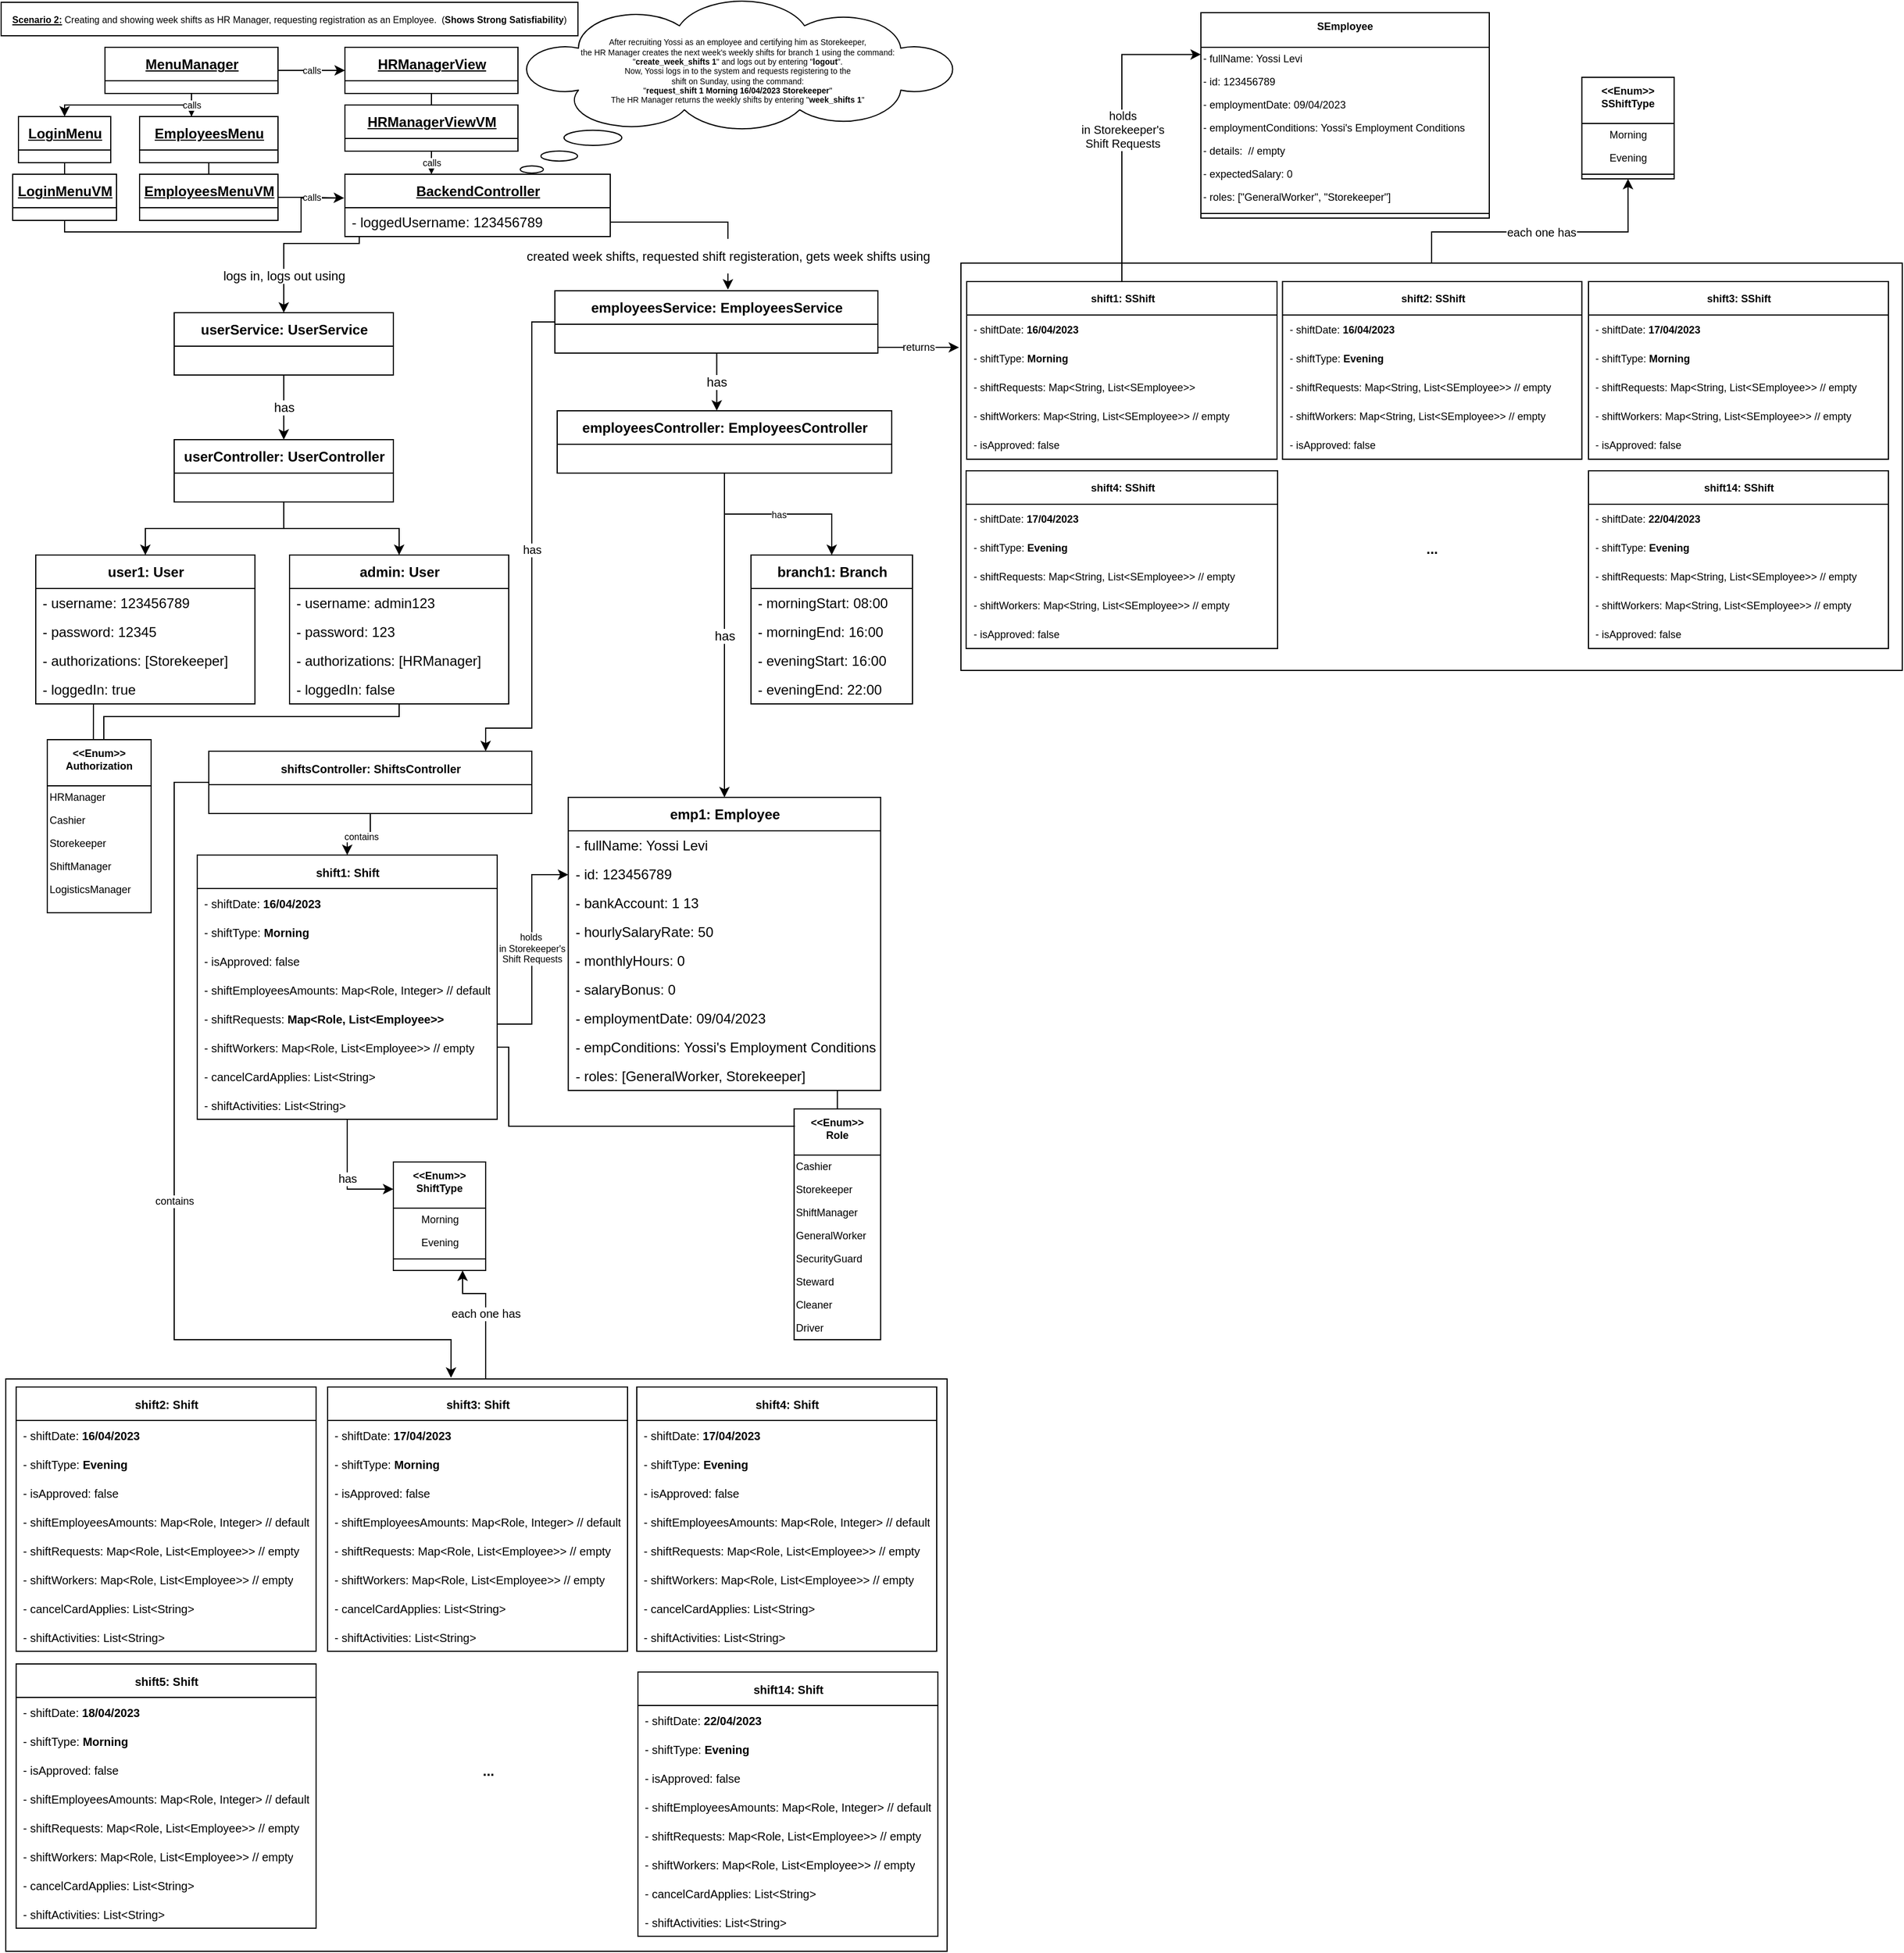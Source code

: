 <mxfile version="21.1.2" type="device">
  <diagram name="Page-1" id="ixeJwp6oGrkDONA-m-vL">
    <mxGraphModel dx="1418" dy="828" grid="1" gridSize="10" guides="1" tooltips="1" connect="1" arrows="1" fold="1" page="1" pageScale="1" pageWidth="1654" pageHeight="2336" math="0" shadow="0">
      <root>
        <mxCell id="0" />
        <mxCell id="1" parent="0" />
        <mxCell id="irv4RheXcWyrOWET48Uw-324" value="each one has" style="edgeStyle=orthogonalEdgeStyle;rounded=0;orthogonalLoop=1;jettySize=auto;html=1;entryX=0.75;entryY=1;entryDx=0;entryDy=0;fontSize=10;endArrow=classic;endFill=1;" parent="1" source="irv4RheXcWyrOWET48Uw-173" target="irv4RheXcWyrOWET48Uw-319" edge="1">
          <mxGeometry relative="1" as="geometry">
            <Array as="points">
              <mxPoint x="420" y="1120" />
              <mxPoint x="400" y="1120" />
            </Array>
          </mxGeometry>
        </mxCell>
        <mxCell id="irv4RheXcWyrOWET48Uw-173" value="" style="rounded=0;whiteSpace=wrap;html=1;fontSize=9;" parent="1" vertex="1">
          <mxGeometry x="4" y="1194" width="816" height="496" as="geometry" />
        </mxCell>
        <mxCell id="OswDYO3YPx74lOHUNcAN-1" value="BackendController" style="swimlane;fontStyle=5;align=center;verticalAlign=middle;childLayout=stackLayout;horizontal=1;startSize=29;horizontalStack=0;resizeParent=1;resizeParentMax=0;resizeLast=0;collapsible=0;marginBottom=0;html=1;" parent="1" vertex="1">
          <mxGeometry x="298" y="150" width="230" height="54" as="geometry" />
        </mxCell>
        <mxCell id="OswDYO3YPx74lOHUNcAN-3" value="- loggedUsername: 123456789" style="text;html=1;strokeColor=none;fillColor=none;align=left;verticalAlign=middle;spacingLeft=4;spacingRight=4;overflow=hidden;rotatable=0;points=[[0,0.5],[1,0.5]];portConstraint=eastwest;" parent="OswDYO3YPx74lOHUNcAN-1" vertex="1">
          <mxGeometry y="29" width="230" height="25" as="geometry" />
        </mxCell>
        <mxCell id="OswDYO3YPx74lOHUNcAN-91" value="has" style="edgeStyle=orthogonalEdgeStyle;rounded=0;orthogonalLoop=1;jettySize=auto;html=1;entryX=0.5;entryY=0;entryDx=0;entryDy=0;endArrow=classic;endFill=1;" parent="1" source="OswDYO3YPx74lOHUNcAN-4" target="OswDYO3YPx74lOHUNcAN-12" edge="1">
          <mxGeometry relative="1" as="geometry" />
        </mxCell>
        <mxCell id="OswDYO3YPx74lOHUNcAN-4" value="userService: UserService" style="swimlane;fontStyle=1;align=center;verticalAlign=middle;childLayout=stackLayout;horizontal=1;startSize=29;horizontalStack=0;resizeParent=1;resizeParentMax=0;resizeLast=0;collapsible=0;marginBottom=0;html=1;" parent="1" vertex="1">
          <mxGeometry x="150" y="270" width="190" height="54" as="geometry" />
        </mxCell>
        <mxCell id="OswDYO3YPx74lOHUNcAN-72" value="has" style="edgeStyle=orthogonalEdgeStyle;rounded=0;orthogonalLoop=1;jettySize=auto;html=1;entryX=0.477;entryY=-0.003;entryDx=0;entryDy=0;endArrow=classic;endFill=1;entryPerimeter=0;" parent="1" source="OswDYO3YPx74lOHUNcAN-10" target="OswDYO3YPx74lOHUNcAN-14" edge="1">
          <mxGeometry relative="1" as="geometry">
            <Array as="points">
              <mxPoint x="620" y="330" />
            </Array>
          </mxGeometry>
        </mxCell>
        <mxCell id="5I7sH3d-SzGu7MCL7hGr-36" value="has" style="edgeStyle=orthogonalEdgeStyle;rounded=0;orthogonalLoop=1;jettySize=auto;html=1;entryX=0.86;entryY=0.013;entryDx=0;entryDy=0;entryPerimeter=0;fontSize=10;endArrow=classic;endFill=1;" parent="1" source="OswDYO3YPx74lOHUNcAN-10" target="5I7sH3d-SzGu7MCL7hGr-33" edge="1">
          <mxGeometry relative="1" as="geometry">
            <Array as="points">
              <mxPoint x="460" y="278" />
              <mxPoint x="460" y="630" />
              <mxPoint x="420" y="630" />
              <mxPoint x="420" y="650" />
              <mxPoint x="421" y="650" />
            </Array>
          </mxGeometry>
        </mxCell>
        <mxCell id="irv4RheXcWyrOWET48Uw-301" value="returns" style="edgeStyle=orthogonalEdgeStyle;rounded=0;orthogonalLoop=1;jettySize=auto;html=1;entryX=-0.002;entryY=0.207;entryDx=0;entryDy=0;entryPerimeter=0;fontSize=9;endArrow=classic;endFill=1;" parent="1" source="OswDYO3YPx74lOHUNcAN-10" target="irv4RheXcWyrOWET48Uw-239" edge="1">
          <mxGeometry relative="1" as="geometry">
            <Array as="points">
              <mxPoint x="780" y="300" />
              <mxPoint x="780" y="300" />
            </Array>
          </mxGeometry>
        </mxCell>
        <mxCell id="OswDYO3YPx74lOHUNcAN-10" value="employeesService: EmployeesService" style="swimlane;fontStyle=1;align=center;verticalAlign=middle;childLayout=stackLayout;horizontal=1;startSize=29;horizontalStack=0;resizeParent=1;resizeParentMax=0;resizeLast=0;collapsible=0;marginBottom=0;html=1;" parent="1" vertex="1">
          <mxGeometry x="480" y="251" width="280" height="54" as="geometry" />
        </mxCell>
        <mxCell id="OswDYO3YPx74lOHUNcAN-94" style="edgeStyle=orthogonalEdgeStyle;rounded=0;orthogonalLoop=1;jettySize=auto;html=1;entryX=0.5;entryY=0;entryDx=0;entryDy=0;endArrow=classic;endFill=1;" parent="1" source="OswDYO3YPx74lOHUNcAN-12" target="OswDYO3YPx74lOHUNcAN-16" edge="1">
          <mxGeometry relative="1" as="geometry" />
        </mxCell>
        <mxCell id="OswDYO3YPx74lOHUNcAN-95" style="edgeStyle=orthogonalEdgeStyle;rounded=0;orthogonalLoop=1;jettySize=auto;html=1;entryX=0.5;entryY=0;entryDx=0;entryDy=0;endArrow=classic;endFill=1;" parent="1" source="OswDYO3YPx74lOHUNcAN-12" target="OswDYO3YPx74lOHUNcAN-20" edge="1">
          <mxGeometry relative="1" as="geometry" />
        </mxCell>
        <mxCell id="OswDYO3YPx74lOHUNcAN-12" value="userController: UserController" style="swimlane;fontStyle=1;align=center;verticalAlign=middle;childLayout=stackLayout;horizontal=1;startSize=29;horizontalStack=0;resizeParent=1;resizeParentMax=0;resizeLast=0;collapsible=0;marginBottom=0;html=1;" parent="1" vertex="1">
          <mxGeometry x="150" y="380" width="190" height="54" as="geometry" />
        </mxCell>
        <mxCell id="OswDYO3YPx74lOHUNcAN-89" value="has" style="edgeStyle=orthogonalEdgeStyle;rounded=0;orthogonalLoop=1;jettySize=auto;html=1;entryX=0.5;entryY=0;entryDx=0;entryDy=0;endArrow=classic;endFill=1;" parent="1" source="OswDYO3YPx74lOHUNcAN-14" target="OswDYO3YPx74lOHUNcAN-28" edge="1">
          <mxGeometry relative="1" as="geometry" />
        </mxCell>
        <mxCell id="5I7sH3d-SzGu7MCL7hGr-31" value="has" style="edgeStyle=orthogonalEdgeStyle;rounded=0;orthogonalLoop=1;jettySize=auto;html=1;entryX=0.5;entryY=0;entryDx=0;entryDy=0;fontSize=8;endArrow=classic;endFill=1;" parent="1" source="OswDYO3YPx74lOHUNcAN-14" target="5I7sH3d-SzGu7MCL7hGr-19" edge="1">
          <mxGeometry relative="1" as="geometry" />
        </mxCell>
        <mxCell id="OswDYO3YPx74lOHUNcAN-14" value="employeesController: EmployeesController" style="swimlane;fontStyle=1;align=center;verticalAlign=middle;childLayout=stackLayout;horizontal=1;startSize=29;horizontalStack=0;resizeParent=1;resizeParentMax=0;resizeLast=0;collapsible=0;marginBottom=0;html=1;" parent="1" vertex="1">
          <mxGeometry x="482" y="355" width="290" height="54" as="geometry" />
        </mxCell>
        <mxCell id="irv4RheXcWyrOWET48Uw-49" style="edgeStyle=orthogonalEdgeStyle;rounded=0;orthogonalLoop=1;jettySize=auto;html=1;fontSize=8;endArrow=none;endFill=0;entryX=0.444;entryY=0.003;entryDx=0;entryDy=0;entryPerimeter=0;" parent="1" source="OswDYO3YPx74lOHUNcAN-16" target="irv4RheXcWyrOWET48Uw-42" edge="1">
          <mxGeometry relative="1" as="geometry">
            <mxPoint x="90" y="640" as="targetPoint" />
            <Array as="points">
              <mxPoint x="80" y="620" />
              <mxPoint x="80" y="620" />
            </Array>
          </mxGeometry>
        </mxCell>
        <mxCell id="OswDYO3YPx74lOHUNcAN-16" value="user1: User" style="swimlane;fontStyle=1;align=center;verticalAlign=middle;childLayout=stackLayout;horizontal=1;startSize=29;horizontalStack=0;resizeParent=1;resizeParentMax=0;resizeLast=0;collapsible=0;marginBottom=0;html=1;" parent="1" vertex="1">
          <mxGeometry x="30" y="480" width="190" height="129" as="geometry" />
        </mxCell>
        <mxCell id="OswDYO3YPx74lOHUNcAN-17" value="- username: 123456789" style="text;html=1;strokeColor=none;fillColor=none;align=left;verticalAlign=middle;spacingLeft=4;spacingRight=4;overflow=hidden;rotatable=0;points=[[0,0.5],[1,0.5]];portConstraint=eastwest;" parent="OswDYO3YPx74lOHUNcAN-16" vertex="1">
          <mxGeometry y="29" width="190" height="25" as="geometry" />
        </mxCell>
        <mxCell id="OswDYO3YPx74lOHUNcAN-18" value="- password: 12345" style="text;html=1;strokeColor=none;fillColor=none;align=left;verticalAlign=middle;spacingLeft=4;spacingRight=4;overflow=hidden;rotatable=0;points=[[0,0.5],[1,0.5]];portConstraint=eastwest;" parent="OswDYO3YPx74lOHUNcAN-16" vertex="1">
          <mxGeometry y="54" width="190" height="25" as="geometry" />
        </mxCell>
        <mxCell id="OswDYO3YPx74lOHUNcAN-19" value="- authorizations: [Storekeeper]" style="text;html=1;strokeColor=none;fillColor=none;align=left;verticalAlign=middle;spacingLeft=4;spacingRight=4;overflow=hidden;rotatable=0;points=[[0,0.5],[1,0.5]];portConstraint=eastwest;" parent="OswDYO3YPx74lOHUNcAN-16" vertex="1">
          <mxGeometry y="79" width="190" height="25" as="geometry" />
        </mxCell>
        <mxCell id="5I7sH3d-SzGu7MCL7hGr-4" value="- loggedIn: true" style="text;html=1;strokeColor=none;fillColor=none;align=left;verticalAlign=middle;spacingLeft=4;spacingRight=4;overflow=hidden;rotatable=0;points=[[0,0.5],[1,0.5]];portConstraint=eastwest;" parent="OswDYO3YPx74lOHUNcAN-16" vertex="1">
          <mxGeometry y="104" width="190" height="25" as="geometry" />
        </mxCell>
        <mxCell id="irv4RheXcWyrOWET48Uw-48" style="edgeStyle=orthogonalEdgeStyle;rounded=0;orthogonalLoop=1;jettySize=auto;html=1;entryX=0.5;entryY=0;entryDx=0;entryDy=0;fontSize=8;endArrow=none;endFill=0;" parent="1" source="OswDYO3YPx74lOHUNcAN-20" target="irv4RheXcWyrOWET48Uw-42" edge="1">
          <mxGeometry relative="1" as="geometry">
            <Array as="points">
              <mxPoint x="345" y="620" />
              <mxPoint x="89" y="620" />
            </Array>
          </mxGeometry>
        </mxCell>
        <mxCell id="OswDYO3YPx74lOHUNcAN-20" value="admin: User" style="swimlane;fontStyle=1;align=center;verticalAlign=middle;childLayout=stackLayout;horizontal=1;startSize=29;horizontalStack=0;resizeParent=1;resizeParentMax=0;resizeLast=0;collapsible=0;marginBottom=0;html=1;" parent="1" vertex="1">
          <mxGeometry x="250" y="480" width="190" height="129" as="geometry" />
        </mxCell>
        <mxCell id="OswDYO3YPx74lOHUNcAN-21" value="- username: admin123" style="text;html=1;strokeColor=none;fillColor=none;align=left;verticalAlign=middle;spacingLeft=4;spacingRight=4;overflow=hidden;rotatable=0;points=[[0,0.5],[1,0.5]];portConstraint=eastwest;" parent="OswDYO3YPx74lOHUNcAN-20" vertex="1">
          <mxGeometry y="29" width="190" height="25" as="geometry" />
        </mxCell>
        <mxCell id="OswDYO3YPx74lOHUNcAN-22" value="- password: 123" style="text;html=1;strokeColor=none;fillColor=none;align=left;verticalAlign=middle;spacingLeft=4;spacingRight=4;overflow=hidden;rotatable=0;points=[[0,0.5],[1,0.5]];portConstraint=eastwest;" parent="OswDYO3YPx74lOHUNcAN-20" vertex="1">
          <mxGeometry y="54" width="190" height="25" as="geometry" />
        </mxCell>
        <mxCell id="OswDYO3YPx74lOHUNcAN-23" value="- authorizations: [HRManager]" style="text;html=1;strokeColor=none;fillColor=none;align=left;verticalAlign=middle;spacingLeft=4;spacingRight=4;overflow=hidden;rotatable=0;points=[[0,0.5],[1,0.5]];portConstraint=eastwest;" parent="OswDYO3YPx74lOHUNcAN-20" vertex="1">
          <mxGeometry y="79" width="190" height="25" as="geometry" />
        </mxCell>
        <mxCell id="5I7sH3d-SzGu7MCL7hGr-1" value="- loggedIn: false" style="text;html=1;strokeColor=none;fillColor=none;align=left;verticalAlign=middle;spacingLeft=4;spacingRight=4;overflow=hidden;rotatable=0;points=[[0,0.5],[1,0.5]];portConstraint=eastwest;" parent="OswDYO3YPx74lOHUNcAN-20" vertex="1">
          <mxGeometry y="104" width="190" height="25" as="geometry" />
        </mxCell>
        <mxCell id="irv4RheXcWyrOWET48Uw-50" style="edgeStyle=orthogonalEdgeStyle;rounded=0;orthogonalLoop=1;jettySize=auto;html=1;entryX=0.5;entryY=0;entryDx=0;entryDy=0;fontSize=8;endArrow=none;endFill=0;" parent="1" source="OswDYO3YPx74lOHUNcAN-28" target="irv4RheXcWyrOWET48Uw-33" edge="1">
          <mxGeometry relative="1" as="geometry">
            <Array as="points">
              <mxPoint x="710" y="930" />
              <mxPoint x="735" y="930" />
            </Array>
          </mxGeometry>
        </mxCell>
        <mxCell id="OswDYO3YPx74lOHUNcAN-28" value="emp1: Employee" style="swimlane;fontStyle=1;align=center;verticalAlign=middle;childLayout=stackLayout;horizontal=1;startSize=29;horizontalStack=0;resizeParent=1;resizeParentMax=0;resizeLast=0;collapsible=0;marginBottom=0;html=1;" parent="1" vertex="1">
          <mxGeometry x="491.62" y="690" width="270.75" height="254" as="geometry" />
        </mxCell>
        <mxCell id="OswDYO3YPx74lOHUNcAN-29" value="- fullName: Yossi Levi" style="text;html=1;strokeColor=none;fillColor=none;align=left;verticalAlign=middle;spacingLeft=4;spacingRight=4;overflow=hidden;rotatable=0;points=[[0,0.5],[1,0.5]];portConstraint=eastwest;" parent="OswDYO3YPx74lOHUNcAN-28" vertex="1">
          <mxGeometry y="29" width="270.75" height="25" as="geometry" />
        </mxCell>
        <mxCell id="OswDYO3YPx74lOHUNcAN-30" value="- id: 123456789" style="text;html=1;strokeColor=none;fillColor=none;align=left;verticalAlign=middle;spacingLeft=4;spacingRight=4;overflow=hidden;rotatable=0;points=[[0,0.5],[1,0.5]];portConstraint=eastwest;" parent="OswDYO3YPx74lOHUNcAN-28" vertex="1">
          <mxGeometry y="54" width="270.75" height="25" as="geometry" />
        </mxCell>
        <mxCell id="OswDYO3YPx74lOHUNcAN-31" value="- bankAccount: 1 13" style="text;html=1;strokeColor=none;fillColor=none;align=left;verticalAlign=middle;spacingLeft=4;spacingRight=4;overflow=hidden;rotatable=0;points=[[0,0.5],[1,0.5]];portConstraint=eastwest;" parent="OswDYO3YPx74lOHUNcAN-28" vertex="1">
          <mxGeometry y="79" width="270.75" height="25" as="geometry" />
        </mxCell>
        <mxCell id="OswDYO3YPx74lOHUNcAN-32" value="- hourlySalaryRate: 50" style="text;html=1;strokeColor=none;fillColor=none;align=left;verticalAlign=middle;spacingLeft=4;spacingRight=4;overflow=hidden;rotatable=0;points=[[0,0.5],[1,0.5]];portConstraint=eastwest;" parent="OswDYO3YPx74lOHUNcAN-28" vertex="1">
          <mxGeometry y="104" width="270.75" height="25" as="geometry" />
        </mxCell>
        <mxCell id="5I7sH3d-SzGu7MCL7hGr-15" value="- monthlyHours: 0" style="text;html=1;strokeColor=none;fillColor=none;align=left;verticalAlign=middle;spacingLeft=4;spacingRight=4;overflow=hidden;rotatable=0;points=[[0,0.5],[1,0.5]];portConstraint=eastwest;" parent="OswDYO3YPx74lOHUNcAN-28" vertex="1">
          <mxGeometry y="129" width="270.75" height="25" as="geometry" />
        </mxCell>
        <mxCell id="5I7sH3d-SzGu7MCL7hGr-16" value="- salaryBonus: 0" style="text;html=1;strokeColor=none;fillColor=none;align=left;verticalAlign=middle;spacingLeft=4;spacingRight=4;overflow=hidden;rotatable=0;points=[[0,0.5],[1,0.5]];portConstraint=eastwest;" parent="OswDYO3YPx74lOHUNcAN-28" vertex="1">
          <mxGeometry y="154" width="270.75" height="25" as="geometry" />
        </mxCell>
        <mxCell id="irv4RheXcWyrOWET48Uw-312" value="- employmentDate: 09/04/2023" style="text;html=1;strokeColor=none;fillColor=none;align=left;verticalAlign=middle;spacingLeft=4;spacingRight=4;overflow=hidden;rotatable=0;points=[[0,0.5],[1,0.5]];portConstraint=eastwest;" parent="OswDYO3YPx74lOHUNcAN-28" vertex="1">
          <mxGeometry y="179" width="270.75" height="25" as="geometry" />
        </mxCell>
        <mxCell id="OswDYO3YPx74lOHUNcAN-39" value="- empConditions: Yossi&#39;s Employment Conditions" style="text;html=1;strokeColor=none;fillColor=none;align=left;verticalAlign=middle;spacingLeft=4;spacingRight=4;overflow=hidden;rotatable=0;points=[[0,0.5],[1,0.5]];portConstraint=eastwest;" parent="OswDYO3YPx74lOHUNcAN-28" vertex="1">
          <mxGeometry y="204" width="270.75" height="25" as="geometry" />
        </mxCell>
        <mxCell id="OswDYO3YPx74lOHUNcAN-38" value="- roles: [GeneralWorker, Storekeeper]" style="text;html=1;strokeColor=none;fillColor=none;align=left;verticalAlign=middle;spacingLeft=4;spacingRight=4;overflow=hidden;rotatable=0;points=[[0,0.5],[1,0.5]];portConstraint=eastwest;" parent="OswDYO3YPx74lOHUNcAN-28" vertex="1">
          <mxGeometry y="229" width="270.75" height="25" as="geometry" />
        </mxCell>
        <mxCell id="OswDYO3YPx74lOHUNcAN-69" style="edgeStyle=orthogonalEdgeStyle;rounded=0;orthogonalLoop=1;jettySize=auto;html=1;endArrow=classic;endFill=1;startArrow=none;" parent="1" source="OswDYO3YPx74lOHUNcAN-70" edge="1">
          <mxGeometry relative="1" as="geometry">
            <mxPoint x="630" y="250" as="targetPoint" />
            <Array as="points">
              <mxPoint x="630" y="250" />
              <mxPoint x="630" y="250" />
            </Array>
          </mxGeometry>
        </mxCell>
        <mxCell id="OswDYO3YPx74lOHUNcAN-71" value="" style="edgeStyle=orthogonalEdgeStyle;rounded=0;orthogonalLoop=1;jettySize=auto;html=1;entryX=0.5;entryY=0;entryDx=0;entryDy=0;endArrow=none;endFill=1;" parent="1" source="OswDYO3YPx74lOHUNcAN-3" target="OswDYO3YPx74lOHUNcAN-70" edge="1">
          <mxGeometry relative="1" as="geometry">
            <mxPoint x="529" y="201.5" as="sourcePoint" />
            <mxPoint x="620" y="270" as="targetPoint" />
            <Array as="points">
              <mxPoint x="630" y="191" />
            </Array>
          </mxGeometry>
        </mxCell>
        <mxCell id="OswDYO3YPx74lOHUNcAN-70" value="created week shifts, requested shift registeration, gets week shifts using" style="text;html=1;align=center;verticalAlign=middle;resizable=0;points=[];autosize=1;strokeColor=none;fillColor=none;fontSize=11;" parent="1" vertex="1">
          <mxGeometry x="445" y="206" width="370" height="30" as="geometry" />
        </mxCell>
        <mxCell id="OswDYO3YPx74lOHUNcAN-80" value="logs in, logs out using" style="edgeStyle=orthogonalEdgeStyle;rounded=0;orthogonalLoop=1;jettySize=auto;html=1;exitX=0.054;exitY=1;exitDx=0;exitDy=0;entryX=0.5;entryY=0;entryDx=0;entryDy=0;endArrow=classic;endFill=1;exitPerimeter=0;" parent="1" source="OswDYO3YPx74lOHUNcAN-3" target="OswDYO3YPx74lOHUNcAN-4" edge="1">
          <mxGeometry x="0.51" relative="1" as="geometry">
            <mxPoint as="offset" />
            <Array as="points">
              <mxPoint x="310" y="204" />
              <mxPoint x="310" y="210" />
              <mxPoint x="245" y="210" />
            </Array>
          </mxGeometry>
        </mxCell>
        <mxCell id="5I7sH3d-SzGu7MCL7hGr-3" value="After recruiting Yossi as an employee and certifying him as Storekeeper, &lt;br style=&quot;font-size: 7px;&quot;&gt;the HR Manager creates the next week&#39;s weekly shifts for branch 1 using the command:&lt;br style=&quot;font-size: 7px;&quot;&gt;&quot;&lt;b style=&quot;font-size: 7px;&quot;&gt;create_week_shifts 1&lt;/b&gt;&quot; and logs out by entering &quot;&lt;b style=&quot;font-size: 7px;&quot;&gt;logout&lt;/b&gt;&quot;.&lt;br style=&quot;font-size: 7px;&quot;&gt;Now, Yossi logs in to the system and requests registering to the&lt;br style=&quot;font-size: 7px;&quot;&gt;shift on Sunday, using the command:&lt;br style=&quot;font-size: 7px;&quot;&gt;&quot;&lt;b style=&quot;font-size: 7px;&quot;&gt;request_shift 1 Morning 16/04/2023 Storekeeper&lt;/b&gt;&quot;&lt;br style=&quot;font-size: 7px;&quot;&gt;The HR Manager returns the weekly shifts by entering &quot;&lt;b style=&quot;font-size: 7px;&quot;&gt;week_shifts 1&lt;/b&gt;&quot;" style="whiteSpace=wrap;html=1;shape=mxgraph.basic.cloud_callout;fontSize=7;labelPosition=center;verticalLabelPosition=middle;align=center;verticalAlign=middle;spacing=0;spacingTop=-27;" parent="1" vertex="1">
          <mxGeometry x="450" width="377" height="149" as="geometry" />
        </mxCell>
        <mxCell id="5I7sH3d-SzGu7MCL7hGr-14" value="calls" style="edgeStyle=orthogonalEdgeStyle;rounded=0;orthogonalLoop=1;jettySize=auto;html=1;entryX=0.327;entryY=0;entryDx=0;entryDy=0;entryPerimeter=0;fontSize=8;endArrow=classic;endFill=1;" parent="1" source="5I7sH3d-SzGu7MCL7hGr-5" target="OswDYO3YPx74lOHUNcAN-1" edge="1">
          <mxGeometry relative="1" as="geometry" />
        </mxCell>
        <mxCell id="5I7sH3d-SzGu7MCL7hGr-5" value="HRManagerViewVM" style="swimlane;fontStyle=5;align=center;verticalAlign=middle;childLayout=stackLayout;horizontal=1;startSize=29;horizontalStack=0;resizeParent=1;resizeParentMax=0;resizeLast=0;collapsible=0;marginBottom=0;html=1;" parent="1" vertex="1">
          <mxGeometry x="298" y="90" width="150" height="40" as="geometry" />
        </mxCell>
        <mxCell id="5I7sH3d-SzGu7MCL7hGr-13" style="edgeStyle=orthogonalEdgeStyle;rounded=0;orthogonalLoop=1;jettySize=auto;html=1;entryX=0.5;entryY=0;entryDx=0;entryDy=0;fontSize=8;endArrow=none;endFill=0;" parent="1" source="5I7sH3d-SzGu7MCL7hGr-7" target="5I7sH3d-SzGu7MCL7hGr-5" edge="1">
          <mxGeometry relative="1" as="geometry">
            <Array as="points">
              <mxPoint x="373" y="80" />
              <mxPoint x="373" y="80" />
            </Array>
          </mxGeometry>
        </mxCell>
        <mxCell id="5I7sH3d-SzGu7MCL7hGr-7" value="HRManagerView" style="swimlane;fontStyle=5;align=center;verticalAlign=middle;childLayout=stackLayout;horizontal=1;startSize=29;horizontalStack=0;resizeParent=1;resizeParentMax=0;resizeLast=0;collapsible=0;marginBottom=0;html=1;" parent="1" vertex="1">
          <mxGeometry x="298" y="40" width="150" height="40" as="geometry" />
        </mxCell>
        <mxCell id="5I7sH3d-SzGu7MCL7hGr-9" value="calls" style="edgeStyle=orthogonalEdgeStyle;rounded=0;orthogonalLoop=1;jettySize=auto;html=1;entryX=0;entryY=0.5;entryDx=0;entryDy=0;fontSize=8;" parent="1" source="5I7sH3d-SzGu7MCL7hGr-8" target="5I7sH3d-SzGu7MCL7hGr-7" edge="1">
          <mxGeometry relative="1" as="geometry" />
        </mxCell>
        <mxCell id="irv4RheXcWyrOWET48Uw-16" style="edgeStyle=orthogonalEdgeStyle;rounded=0;orthogonalLoop=1;jettySize=auto;html=1;entryX=0.5;entryY=0;entryDx=0;entryDy=0;" parent="1" source="5I7sH3d-SzGu7MCL7hGr-8" target="irv4RheXcWyrOWET48Uw-10" edge="1">
          <mxGeometry relative="1" as="geometry">
            <Array as="points">
              <mxPoint x="165" y="90" />
              <mxPoint x="55" y="90" />
            </Array>
          </mxGeometry>
        </mxCell>
        <mxCell id="5I7sH3d-SzGu7MCL7hGr-8" value="MenuManager" style="swimlane;fontStyle=5;align=center;verticalAlign=middle;childLayout=stackLayout;horizontal=1;startSize=29;horizontalStack=0;resizeParent=1;resizeParentMax=0;resizeLast=0;collapsible=0;marginBottom=0;html=1;" parent="1" vertex="1">
          <mxGeometry x="90" y="40" width="150" height="40" as="geometry" />
        </mxCell>
        <mxCell id="5I7sH3d-SzGu7MCL7hGr-19" value="branch1: Branch" style="swimlane;fontStyle=1;align=center;verticalAlign=middle;childLayout=stackLayout;horizontal=1;startSize=29;horizontalStack=0;resizeParent=1;resizeParentMax=0;resizeLast=0;collapsible=0;marginBottom=0;html=1;" parent="1" vertex="1">
          <mxGeometry x="650" y="480" width="140" height="129" as="geometry" />
        </mxCell>
        <mxCell id="5I7sH3d-SzGu7MCL7hGr-20" value="- morningStart: 08:00" style="text;html=1;strokeColor=none;fillColor=none;align=left;verticalAlign=middle;spacingLeft=4;spacingRight=4;overflow=hidden;rotatable=0;points=[[0,0.5],[1,0.5]];portConstraint=eastwest;" parent="5I7sH3d-SzGu7MCL7hGr-19" vertex="1">
          <mxGeometry y="29" width="140" height="25" as="geometry" />
        </mxCell>
        <mxCell id="5I7sH3d-SzGu7MCL7hGr-28" value="- morningEnd: 16:00" style="text;html=1;strokeColor=none;fillColor=none;align=left;verticalAlign=middle;spacingLeft=4;spacingRight=4;overflow=hidden;rotatable=0;points=[[0,0.5],[1,0.5]];portConstraint=eastwest;" parent="5I7sH3d-SzGu7MCL7hGr-19" vertex="1">
          <mxGeometry y="54" width="140" height="25" as="geometry" />
        </mxCell>
        <mxCell id="5I7sH3d-SzGu7MCL7hGr-29" value="- eveningStart: 16:00" style="text;html=1;strokeColor=none;fillColor=none;align=left;verticalAlign=middle;spacingLeft=4;spacingRight=4;overflow=hidden;rotatable=0;points=[[0,0.5],[1,0.5]];portConstraint=eastwest;" parent="5I7sH3d-SzGu7MCL7hGr-19" vertex="1">
          <mxGeometry y="79" width="140" height="25" as="geometry" />
        </mxCell>
        <mxCell id="5I7sH3d-SzGu7MCL7hGr-30" value="- eveningEnd: 22:00" style="text;html=1;strokeColor=none;fillColor=none;align=left;verticalAlign=middle;spacingLeft=4;spacingRight=4;overflow=hidden;rotatable=0;points=[[0,0.5],[1,0.5]];portConstraint=eastwest;" parent="5I7sH3d-SzGu7MCL7hGr-19" vertex="1">
          <mxGeometry y="104" width="140" height="25" as="geometry" />
        </mxCell>
        <mxCell id="irv4RheXcWyrOWET48Uw-22" value="contains" style="edgeStyle=orthogonalEdgeStyle;rounded=0;orthogonalLoop=1;jettySize=auto;html=1;entryX=0.5;entryY=0;entryDx=0;entryDy=0;fontSize=8;endArrow=classic;endFill=1;" parent="1" source="5I7sH3d-SzGu7MCL7hGr-33" target="irv4RheXcWyrOWET48Uw-1" edge="1">
          <mxGeometry relative="1" as="geometry">
            <Array as="points" />
          </mxGeometry>
        </mxCell>
        <mxCell id="irv4RheXcWyrOWET48Uw-172" value="contains" style="edgeStyle=orthogonalEdgeStyle;rounded=0;orthogonalLoop=1;jettySize=auto;html=1;fontSize=9;endArrow=classic;endFill=1;entryX=0.473;entryY=-0.002;entryDx=0;entryDy=0;entryPerimeter=0;" parent="1" source="5I7sH3d-SzGu7MCL7hGr-33" target="irv4RheXcWyrOWET48Uw-173" edge="1">
          <mxGeometry relative="1" as="geometry">
            <mxPoint x="420" y="1170" as="targetPoint" />
            <Array as="points">
              <mxPoint x="150" y="677" />
              <mxPoint x="150" y="1160" />
              <mxPoint x="390" y="1160" />
            </Array>
          </mxGeometry>
        </mxCell>
        <mxCell id="5I7sH3d-SzGu7MCL7hGr-33" value="shiftsController: ShiftsController" style="swimlane;fontStyle=1;align=center;verticalAlign=middle;childLayout=stackLayout;horizontal=1;startSize=29;horizontalStack=0;resizeParent=1;resizeParentMax=0;resizeLast=0;collapsible=0;marginBottom=0;html=1;fontSize=10;" parent="1" vertex="1">
          <mxGeometry x="180" y="650" width="280" height="54" as="geometry" />
        </mxCell>
        <mxCell id="irv4RheXcWyrOWET48Uw-323" value="has" style="edgeStyle=orthogonalEdgeStyle;rounded=0;orthogonalLoop=1;jettySize=auto;html=1;entryX=0;entryY=0.25;entryDx=0;entryDy=0;fontSize=10;endArrow=classic;endFill=1;" parent="1" source="irv4RheXcWyrOWET48Uw-1" target="irv4RheXcWyrOWET48Uw-319" edge="1">
          <mxGeometry relative="1" as="geometry" />
        </mxCell>
        <mxCell id="irv4RheXcWyrOWET48Uw-1" value="shift1: Shift" style="swimlane;fontStyle=1;align=center;verticalAlign=middle;childLayout=stackLayout;horizontal=1;startSize=29;horizontalStack=0;resizeParent=1;resizeParentMax=0;resizeLast=0;collapsible=0;marginBottom=0;html=1;fontSize=10;" parent="1" vertex="1">
          <mxGeometry x="170" y="740" width="260" height="229" as="geometry" />
        </mxCell>
        <mxCell id="irv4RheXcWyrOWET48Uw-2" value="- shiftDate: &lt;b&gt;16/04/2023&lt;/b&gt;" style="text;html=1;strokeColor=none;fillColor=none;align=left;verticalAlign=middle;spacingLeft=4;spacingRight=4;overflow=hidden;rotatable=0;points=[[0,0.5],[1,0.5]];portConstraint=eastwest;fontSize=10;" parent="irv4RheXcWyrOWET48Uw-1" vertex="1">
          <mxGeometry y="29" width="260" height="25" as="geometry" />
        </mxCell>
        <mxCell id="irv4RheXcWyrOWET48Uw-3" value="- shiftType: &lt;b&gt;Morning&lt;/b&gt;" style="text;html=1;strokeColor=none;fillColor=none;align=left;verticalAlign=middle;spacingLeft=4;spacingRight=4;overflow=hidden;rotatable=0;points=[[0,0.5],[1,0.5]];portConstraint=eastwest;fontSize=10;" parent="irv4RheXcWyrOWET48Uw-1" vertex="1">
          <mxGeometry y="54" width="260" height="25" as="geometry" />
        </mxCell>
        <mxCell id="irv4RheXcWyrOWET48Uw-4" value="- isApproved: false" style="text;html=1;strokeColor=none;fillColor=none;align=left;verticalAlign=middle;spacingLeft=4;spacingRight=4;overflow=hidden;rotatable=0;points=[[0,0.5],[1,0.5]];portConstraint=eastwest;fontSize=10;" parent="irv4RheXcWyrOWET48Uw-1" vertex="1">
          <mxGeometry y="79" width="260" height="25" as="geometry" />
        </mxCell>
        <mxCell id="irv4RheXcWyrOWET48Uw-5" value="- shiftEmployeesAmounts: Map&amp;lt;Role, Integer&amp;gt; // default" style="text;html=1;strokeColor=none;fillColor=none;align=left;verticalAlign=middle;spacingLeft=4;spacingRight=4;overflow=hidden;rotatable=0;points=[[0,0.5],[1,0.5]];portConstraint=eastwest;fontSize=10;" parent="irv4RheXcWyrOWET48Uw-1" vertex="1">
          <mxGeometry y="104" width="260" height="25" as="geometry" />
        </mxCell>
        <mxCell id="irv4RheXcWyrOWET48Uw-6" value="- shiftRequests: &lt;b&gt;Map&amp;lt;Role, List&amp;lt;Employee&amp;gt;&amp;gt;&lt;/b&gt;" style="text;html=1;strokeColor=none;fillColor=none;align=left;verticalAlign=middle;spacingLeft=4;spacingRight=4;overflow=hidden;rotatable=0;points=[[0,0.5],[1,0.5]];portConstraint=eastwest;fontSize=10;" parent="irv4RheXcWyrOWET48Uw-1" vertex="1">
          <mxGeometry y="129" width="260" height="25" as="geometry" />
        </mxCell>
        <mxCell id="irv4RheXcWyrOWET48Uw-7" value="- shiftWorkers: Map&amp;lt;Role, List&amp;lt;Employee&amp;gt;&amp;gt; // empty" style="text;html=1;strokeColor=none;fillColor=none;align=left;verticalAlign=middle;spacingLeft=4;spacingRight=4;overflow=hidden;rotatable=0;points=[[0,0.5],[1,0.5]];portConstraint=eastwest;fontSize=10;" parent="irv4RheXcWyrOWET48Uw-1" vertex="1">
          <mxGeometry y="154" width="260" height="25" as="geometry" />
        </mxCell>
        <mxCell id="irv4RheXcWyrOWET48Uw-9" value="- cancelCardApplies: List&amp;lt;String&amp;gt;" style="text;html=1;strokeColor=none;fillColor=none;align=left;verticalAlign=middle;spacingLeft=4;spacingRight=4;overflow=hidden;rotatable=0;points=[[0,0.5],[1,0.5]];portConstraint=eastwest;fontSize=10;" parent="irv4RheXcWyrOWET48Uw-1" vertex="1">
          <mxGeometry y="179" width="260" height="25" as="geometry" />
        </mxCell>
        <mxCell id="irv4RheXcWyrOWET48Uw-8" value="- shiftActivities: List&amp;lt;String&amp;gt;" style="text;html=1;strokeColor=none;fillColor=none;align=left;verticalAlign=middle;spacingLeft=4;spacingRight=4;overflow=hidden;rotatable=0;points=[[0,0.5],[1,0.5]];portConstraint=eastwest;fontSize=10;" parent="irv4RheXcWyrOWET48Uw-1" vertex="1">
          <mxGeometry y="204" width="260" height="25" as="geometry" />
        </mxCell>
        <mxCell id="irv4RheXcWyrOWET48Uw-17" style="edgeStyle=orthogonalEdgeStyle;rounded=0;orthogonalLoop=1;jettySize=auto;html=1;entryX=0.5;entryY=0;entryDx=0;entryDy=0;fontSize=8;endArrow=none;endFill=0;" parent="1" source="irv4RheXcWyrOWET48Uw-10" target="irv4RheXcWyrOWET48Uw-11" edge="1">
          <mxGeometry relative="1" as="geometry">
            <Array as="points">
              <mxPoint x="55" y="140" />
              <mxPoint x="55" y="140" />
            </Array>
          </mxGeometry>
        </mxCell>
        <mxCell id="irv4RheXcWyrOWET48Uw-10" value="LoginMenu" style="swimlane;fontStyle=5;align=center;verticalAlign=middle;childLayout=stackLayout;horizontal=1;startSize=29;horizontalStack=0;resizeParent=1;resizeParentMax=0;resizeLast=0;collapsible=0;marginBottom=0;html=1;" parent="1" vertex="1">
          <mxGeometry x="15" y="100" width="80" height="40" as="geometry" />
        </mxCell>
        <mxCell id="irv4RheXcWyrOWET48Uw-20" style="edgeStyle=orthogonalEdgeStyle;rounded=0;orthogonalLoop=1;jettySize=auto;html=1;entryX=-0.006;entryY=0.381;entryDx=0;entryDy=0;entryPerimeter=0;fontSize=8;endArrow=none;endFill=0;" parent="1" source="irv4RheXcWyrOWET48Uw-11" target="OswDYO3YPx74lOHUNcAN-1" edge="1">
          <mxGeometry relative="1" as="geometry">
            <Array as="points">
              <mxPoint x="55" y="200" />
              <mxPoint x="260" y="200" />
              <mxPoint x="260" y="171" />
            </Array>
          </mxGeometry>
        </mxCell>
        <mxCell id="irv4RheXcWyrOWET48Uw-11" value="LoginMenuVM" style="swimlane;fontStyle=5;align=center;verticalAlign=middle;childLayout=stackLayout;horizontal=1;startSize=29;horizontalStack=0;resizeParent=1;resizeParentMax=0;resizeLast=0;collapsible=0;marginBottom=0;html=1;" parent="1" vertex="1">
          <mxGeometry x="10" y="150" width="90" height="40" as="geometry" />
        </mxCell>
        <mxCell id="irv4RheXcWyrOWET48Uw-18" style="edgeStyle=orthogonalEdgeStyle;rounded=0;orthogonalLoop=1;jettySize=auto;html=1;entryX=0.5;entryY=0;entryDx=0;entryDy=0;fontSize=8;endArrow=none;endFill=0;" parent="1" source="irv4RheXcWyrOWET48Uw-12" target="irv4RheXcWyrOWET48Uw-13" edge="1">
          <mxGeometry relative="1" as="geometry">
            <Array as="points">
              <mxPoint x="180" y="140" />
              <mxPoint x="180" y="140" />
            </Array>
          </mxGeometry>
        </mxCell>
        <mxCell id="irv4RheXcWyrOWET48Uw-12" value="EmployeesMenu" style="swimlane;fontStyle=5;align=center;verticalAlign=middle;childLayout=stackLayout;horizontal=1;startSize=29;horizontalStack=0;resizeParent=1;resizeParentMax=0;resizeLast=0;collapsible=0;marginBottom=0;html=1;" parent="1" vertex="1">
          <mxGeometry x="120" y="100" width="120" height="40" as="geometry" />
        </mxCell>
        <mxCell id="irv4RheXcWyrOWET48Uw-19" value="calls" style="edgeStyle=orthogonalEdgeStyle;rounded=0;orthogonalLoop=1;jettySize=auto;html=1;entryX=-0.003;entryY=0.381;entryDx=0;entryDy=0;entryPerimeter=0;fontSize=8;endArrow=classic;endFill=1;" parent="1" source="irv4RheXcWyrOWET48Uw-13" target="OswDYO3YPx74lOHUNcAN-1" edge="1">
          <mxGeometry relative="1" as="geometry" />
        </mxCell>
        <mxCell id="irv4RheXcWyrOWET48Uw-13" value="EmployeesMenuVM" style="swimlane;fontStyle=5;align=center;verticalAlign=middle;childLayout=stackLayout;horizontal=1;startSize=29;horizontalStack=0;resizeParent=1;resizeParentMax=0;resizeLast=0;collapsible=0;marginBottom=0;html=1;" parent="1" vertex="1">
          <mxGeometry x="120" y="150" width="120" height="40" as="geometry" />
        </mxCell>
        <mxCell id="irv4RheXcWyrOWET48Uw-15" value="calls" style="edgeStyle=orthogonalEdgeStyle;rounded=0;orthogonalLoop=1;jettySize=auto;html=1;entryX=0.375;entryY=0;entryDx=0;entryDy=0;entryPerimeter=0;fontSize=8;" parent="1" source="5I7sH3d-SzGu7MCL7hGr-8" target="irv4RheXcWyrOWET48Uw-12" edge="1">
          <mxGeometry x="0.667" relative="1" as="geometry">
            <mxPoint as="offset" />
          </mxGeometry>
        </mxCell>
        <mxCell id="irv4RheXcWyrOWET48Uw-21" value="&lt;b&gt;&lt;u&gt;Scenario 2:&lt;/u&gt;&lt;/b&gt; Creating and showing week shifts as HR Manager, requesting registration as an Employee.&amp;nbsp; (&lt;b&gt;Shows Strong Satisfiability&lt;/b&gt;)" style="rounded=0;whiteSpace=wrap;html=1;fontSize=8;" parent="1" vertex="1">
          <mxGeometry y="1" width="500" height="29" as="geometry" />
        </mxCell>
        <mxCell id="irv4RheXcWyrOWET48Uw-23" value="holds&amp;nbsp;&lt;br&gt;in Storekeeper&#39;s&lt;br&gt;Shift Requests" style="edgeStyle=orthogonalEdgeStyle;rounded=0;orthogonalLoop=1;jettySize=auto;html=1;entryX=0;entryY=0.5;entryDx=0;entryDy=0;fontSize=8;endArrow=classic;endFill=1;exitX=0.998;exitY=0.7;exitDx=0;exitDy=0;exitPerimeter=0;" parent="1" source="irv4RheXcWyrOWET48Uw-6" target="OswDYO3YPx74lOHUNcAN-30" edge="1">
          <mxGeometry relative="1" as="geometry">
            <mxPoint x="460" y="880" as="sourcePoint" />
            <Array as="points">
              <mxPoint x="460" y="887" />
              <mxPoint x="460" y="757" />
              <mxPoint x="492" y="757" />
            </Array>
          </mxGeometry>
        </mxCell>
        <mxCell id="irv4RheXcWyrOWET48Uw-33" value="&lt;&lt;Enum&gt;&gt;&#xa;Role" style="swimlane;fontStyle=1;align=center;verticalAlign=top;childLayout=stackLayout;horizontal=1;startSize=40;horizontalStack=0;resizeParent=1;resizeLast=0;collapsible=1;marginBottom=0;rounded=0;shadow=0;strokeWidth=1;fontSize=9;" parent="1" vertex="1">
          <mxGeometry x="687.37" y="960" width="75" height="200" as="geometry">
            <mxRectangle x="130" y="380" width="160" height="26" as="alternateBounds" />
          </mxGeometry>
        </mxCell>
        <mxCell id="irv4RheXcWyrOWET48Uw-34" value="Cashier" style="text;html=1;align=left;verticalAlign=middle;resizable=0;points=[];autosize=1;strokeColor=none;fillColor=none;fontSize=9;" parent="irv4RheXcWyrOWET48Uw-33" vertex="1">
          <mxGeometry y="40" width="75" height="20" as="geometry" />
        </mxCell>
        <mxCell id="irv4RheXcWyrOWET48Uw-35" value="Storekeeper" style="text;html=1;align=left;verticalAlign=middle;resizable=0;points=[];autosize=1;strokeColor=none;fillColor=none;fontSize=9;" parent="irv4RheXcWyrOWET48Uw-33" vertex="1">
          <mxGeometry y="60" width="75" height="20" as="geometry" />
        </mxCell>
        <mxCell id="irv4RheXcWyrOWET48Uw-36" value="ShiftManager" style="text;html=1;align=left;verticalAlign=middle;resizable=0;points=[];autosize=1;strokeColor=none;fillColor=none;fontSize=9;" parent="irv4RheXcWyrOWET48Uw-33" vertex="1">
          <mxGeometry y="80" width="75" height="20" as="geometry" />
        </mxCell>
        <mxCell id="irv4RheXcWyrOWET48Uw-37" value="GeneralWorker" style="text;html=1;align=left;verticalAlign=middle;resizable=0;points=[];autosize=1;strokeColor=none;fillColor=none;fontSize=9;" parent="irv4RheXcWyrOWET48Uw-33" vertex="1">
          <mxGeometry y="100" width="75" height="20" as="geometry" />
        </mxCell>
        <mxCell id="irv4RheXcWyrOWET48Uw-38" value="SecurityGuard" style="text;html=1;align=left;verticalAlign=middle;resizable=0;points=[];autosize=1;strokeColor=none;fillColor=none;fontSize=9;" parent="irv4RheXcWyrOWET48Uw-33" vertex="1">
          <mxGeometry y="120" width="75" height="20" as="geometry" />
        </mxCell>
        <mxCell id="irv4RheXcWyrOWET48Uw-39" value="Steward" style="text;html=1;align=left;verticalAlign=middle;resizable=0;points=[];autosize=1;strokeColor=none;fillColor=none;fontSize=9;" parent="irv4RheXcWyrOWET48Uw-33" vertex="1">
          <mxGeometry y="140" width="75" height="20" as="geometry" />
        </mxCell>
        <mxCell id="irv4RheXcWyrOWET48Uw-40" value="Cleaner" style="text;html=1;align=left;verticalAlign=middle;resizable=0;points=[];autosize=1;strokeColor=none;fillColor=none;fontSize=9;" parent="irv4RheXcWyrOWET48Uw-33" vertex="1">
          <mxGeometry y="160" width="75" height="20" as="geometry" />
        </mxCell>
        <mxCell id="irv4RheXcWyrOWET48Uw-41" value="Driver" style="text;html=1;align=left;verticalAlign=middle;resizable=0;points=[];autosize=1;strokeColor=none;fillColor=none;fontSize=9;" parent="irv4RheXcWyrOWET48Uw-33" vertex="1">
          <mxGeometry y="180" width="75" height="20" as="geometry" />
        </mxCell>
        <mxCell id="irv4RheXcWyrOWET48Uw-42" value="&lt;&lt;Enum&gt;&gt;&#xa;Authorization" style="swimlane;fontStyle=1;align=center;verticalAlign=top;childLayout=stackLayout;horizontal=1;startSize=40;horizontalStack=0;resizeParent=1;resizeLast=0;collapsible=1;marginBottom=0;rounded=0;shadow=0;strokeWidth=1;fontSize=9;" parent="1" vertex="1">
          <mxGeometry x="40" y="640" width="90" height="150" as="geometry">
            <mxRectangle x="130" y="380" width="160" height="26" as="alternateBounds" />
          </mxGeometry>
        </mxCell>
        <mxCell id="irv4RheXcWyrOWET48Uw-43" value="HRManager" style="text;html=1;align=left;verticalAlign=middle;resizable=0;points=[];autosize=1;strokeColor=none;fillColor=none;fontSize=9;" parent="irv4RheXcWyrOWET48Uw-42" vertex="1">
          <mxGeometry y="40" width="90" height="20" as="geometry" />
        </mxCell>
        <mxCell id="irv4RheXcWyrOWET48Uw-44" value="Cashier" style="text;html=1;align=left;verticalAlign=middle;resizable=0;points=[];autosize=1;strokeColor=none;fillColor=none;fontSize=9;" parent="irv4RheXcWyrOWET48Uw-42" vertex="1">
          <mxGeometry y="60" width="90" height="20" as="geometry" />
        </mxCell>
        <mxCell id="irv4RheXcWyrOWET48Uw-45" value="Storekeeper" style="text;html=1;align=left;verticalAlign=middle;resizable=0;points=[];autosize=1;strokeColor=none;fillColor=none;fontSize=9;" parent="irv4RheXcWyrOWET48Uw-42" vertex="1">
          <mxGeometry y="80" width="90" height="20" as="geometry" />
        </mxCell>
        <mxCell id="irv4RheXcWyrOWET48Uw-46" value="ShiftManager" style="text;html=1;align=left;verticalAlign=middle;resizable=0;points=[];autosize=1;strokeColor=none;fillColor=none;fontSize=9;" parent="irv4RheXcWyrOWET48Uw-42" vertex="1">
          <mxGeometry y="100" width="90" height="20" as="geometry" />
        </mxCell>
        <mxCell id="irv4RheXcWyrOWET48Uw-47" value="LogisticsManager" style="text;html=1;align=left;verticalAlign=middle;resizable=0;points=[];autosize=1;strokeColor=none;fillColor=none;fontSize=9;" parent="irv4RheXcWyrOWET48Uw-42" vertex="1">
          <mxGeometry y="120" width="90" height="20" as="geometry" />
        </mxCell>
        <mxCell id="irv4RheXcWyrOWET48Uw-51" style="edgeStyle=orthogonalEdgeStyle;rounded=0;orthogonalLoop=1;jettySize=auto;html=1;exitX=1;exitY=0.5;exitDx=0;exitDy=0;entryX=0.01;entryY=0.075;entryDx=0;entryDy=0;entryPerimeter=0;fontSize=8;endArrow=none;endFill=0;" parent="1" source="irv4RheXcWyrOWET48Uw-7" target="irv4RheXcWyrOWET48Uw-33" edge="1">
          <mxGeometry relative="1" as="geometry">
            <Array as="points">
              <mxPoint x="440" y="907" />
              <mxPoint x="440" y="975" />
            </Array>
          </mxGeometry>
        </mxCell>
        <mxCell id="irv4RheXcWyrOWET48Uw-53" value="shift2: Shift" style="swimlane;fontStyle=1;align=center;verticalAlign=middle;childLayout=stackLayout;horizontal=1;startSize=29;horizontalStack=0;resizeParent=1;resizeParentMax=0;resizeLast=0;collapsible=0;marginBottom=0;html=1;fontSize=10;" parent="1" vertex="1">
          <mxGeometry x="13" y="1201" width="260" height="229" as="geometry" />
        </mxCell>
        <mxCell id="irv4RheXcWyrOWET48Uw-54" value="- shiftDate: &lt;b&gt;16/04/2023&lt;/b&gt;" style="text;html=1;strokeColor=none;fillColor=none;align=left;verticalAlign=middle;spacingLeft=4;spacingRight=4;overflow=hidden;rotatable=0;points=[[0,0.5],[1,0.5]];portConstraint=eastwest;fontSize=10;" parent="irv4RheXcWyrOWET48Uw-53" vertex="1">
          <mxGeometry y="29" width="260" height="25" as="geometry" />
        </mxCell>
        <mxCell id="irv4RheXcWyrOWET48Uw-55" value="- shiftType: &lt;b&gt;Evening&lt;/b&gt;" style="text;html=1;strokeColor=none;fillColor=none;align=left;verticalAlign=middle;spacingLeft=4;spacingRight=4;overflow=hidden;rotatable=0;points=[[0,0.5],[1,0.5]];portConstraint=eastwest;fontSize=10;" parent="irv4RheXcWyrOWET48Uw-53" vertex="1">
          <mxGeometry y="54" width="260" height="25" as="geometry" />
        </mxCell>
        <mxCell id="irv4RheXcWyrOWET48Uw-56" value="- isApproved: false" style="text;html=1;strokeColor=none;fillColor=none;align=left;verticalAlign=middle;spacingLeft=4;spacingRight=4;overflow=hidden;rotatable=0;points=[[0,0.5],[1,0.5]];portConstraint=eastwest;fontSize=10;" parent="irv4RheXcWyrOWET48Uw-53" vertex="1">
          <mxGeometry y="79" width="260" height="25" as="geometry" />
        </mxCell>
        <mxCell id="irv4RheXcWyrOWET48Uw-57" value="- shiftEmployeesAmounts: Map&amp;lt;Role, Integer&amp;gt; // default" style="text;html=1;strokeColor=none;fillColor=none;align=left;verticalAlign=middle;spacingLeft=4;spacingRight=4;overflow=hidden;rotatable=0;points=[[0,0.5],[1,0.5]];portConstraint=eastwest;fontSize=10;" parent="irv4RheXcWyrOWET48Uw-53" vertex="1">
          <mxGeometry y="104" width="260" height="25" as="geometry" />
        </mxCell>
        <mxCell id="irv4RheXcWyrOWET48Uw-58" value="- shiftRequests: Map&amp;lt;Role, List&amp;lt;Employee&amp;gt;&amp;gt; // empty" style="text;html=1;strokeColor=none;fillColor=none;align=left;verticalAlign=middle;spacingLeft=4;spacingRight=4;overflow=hidden;rotatable=0;points=[[0,0.5],[1,0.5]];portConstraint=eastwest;fontSize=10;" parent="irv4RheXcWyrOWET48Uw-53" vertex="1">
          <mxGeometry y="129" width="260" height="25" as="geometry" />
        </mxCell>
        <mxCell id="irv4RheXcWyrOWET48Uw-59" value="- shiftWorkers: Map&amp;lt;Role, List&amp;lt;Employee&amp;gt;&amp;gt; // empty" style="text;html=1;strokeColor=none;fillColor=none;align=left;verticalAlign=middle;spacingLeft=4;spacingRight=4;overflow=hidden;rotatable=0;points=[[0,0.5],[1,0.5]];portConstraint=eastwest;fontSize=10;" parent="irv4RheXcWyrOWET48Uw-53" vertex="1">
          <mxGeometry y="154" width="260" height="25" as="geometry" />
        </mxCell>
        <mxCell id="irv4RheXcWyrOWET48Uw-60" value="- cancelCardApplies: List&amp;lt;String&amp;gt;" style="text;html=1;strokeColor=none;fillColor=none;align=left;verticalAlign=middle;spacingLeft=4;spacingRight=4;overflow=hidden;rotatable=0;points=[[0,0.5],[1,0.5]];portConstraint=eastwest;fontSize=10;" parent="irv4RheXcWyrOWET48Uw-53" vertex="1">
          <mxGeometry y="179" width="260" height="25" as="geometry" />
        </mxCell>
        <mxCell id="irv4RheXcWyrOWET48Uw-61" value="- shiftActivities: List&amp;lt;String&amp;gt;" style="text;html=1;strokeColor=none;fillColor=none;align=left;verticalAlign=middle;spacingLeft=4;spacingRight=4;overflow=hidden;rotatable=0;points=[[0,0.5],[1,0.5]];portConstraint=eastwest;fontSize=10;" parent="irv4RheXcWyrOWET48Uw-53" vertex="1">
          <mxGeometry y="204" width="260" height="25" as="geometry" />
        </mxCell>
        <mxCell id="irv4RheXcWyrOWET48Uw-62" value="shift3: Shift" style="swimlane;fontStyle=1;align=center;verticalAlign=middle;childLayout=stackLayout;horizontal=1;startSize=29;horizontalStack=0;resizeParent=1;resizeParentMax=0;resizeLast=0;collapsible=0;marginBottom=0;html=1;fontSize=10;" parent="1" vertex="1">
          <mxGeometry x="283" y="1201" width="260" height="229" as="geometry" />
        </mxCell>
        <mxCell id="irv4RheXcWyrOWET48Uw-63" value="- shiftDate: &lt;b&gt;17/04/2023&lt;/b&gt;" style="text;html=1;strokeColor=none;fillColor=none;align=left;verticalAlign=middle;spacingLeft=4;spacingRight=4;overflow=hidden;rotatable=0;points=[[0,0.5],[1,0.5]];portConstraint=eastwest;fontSize=10;" parent="irv4RheXcWyrOWET48Uw-62" vertex="1">
          <mxGeometry y="29" width="260" height="25" as="geometry" />
        </mxCell>
        <mxCell id="irv4RheXcWyrOWET48Uw-64" value="- shiftType: &lt;b&gt;Morning&lt;/b&gt;" style="text;html=1;strokeColor=none;fillColor=none;align=left;verticalAlign=middle;spacingLeft=4;spacingRight=4;overflow=hidden;rotatable=0;points=[[0,0.5],[1,0.5]];portConstraint=eastwest;fontSize=10;" parent="irv4RheXcWyrOWET48Uw-62" vertex="1">
          <mxGeometry y="54" width="260" height="25" as="geometry" />
        </mxCell>
        <mxCell id="irv4RheXcWyrOWET48Uw-65" value="- isApproved: false" style="text;html=1;strokeColor=none;fillColor=none;align=left;verticalAlign=middle;spacingLeft=4;spacingRight=4;overflow=hidden;rotatable=0;points=[[0,0.5],[1,0.5]];portConstraint=eastwest;fontSize=10;" parent="irv4RheXcWyrOWET48Uw-62" vertex="1">
          <mxGeometry y="79" width="260" height="25" as="geometry" />
        </mxCell>
        <mxCell id="irv4RheXcWyrOWET48Uw-66" value="- shiftEmployeesAmounts: Map&amp;lt;Role, Integer&amp;gt; // default" style="text;html=1;strokeColor=none;fillColor=none;align=left;verticalAlign=middle;spacingLeft=4;spacingRight=4;overflow=hidden;rotatable=0;points=[[0,0.5],[1,0.5]];portConstraint=eastwest;fontSize=10;" parent="irv4RheXcWyrOWET48Uw-62" vertex="1">
          <mxGeometry y="104" width="260" height="25" as="geometry" />
        </mxCell>
        <mxCell id="irv4RheXcWyrOWET48Uw-67" value="- shiftRequests: Map&amp;lt;Role, List&amp;lt;Employee&amp;gt;&amp;gt; // empty" style="text;html=1;strokeColor=none;fillColor=none;align=left;verticalAlign=middle;spacingLeft=4;spacingRight=4;overflow=hidden;rotatable=0;points=[[0,0.5],[1,0.5]];portConstraint=eastwest;fontSize=10;" parent="irv4RheXcWyrOWET48Uw-62" vertex="1">
          <mxGeometry y="129" width="260" height="25" as="geometry" />
        </mxCell>
        <mxCell id="irv4RheXcWyrOWET48Uw-68" value="- shiftWorkers: Map&amp;lt;Role, List&amp;lt;Employee&amp;gt;&amp;gt; // empty" style="text;html=1;strokeColor=none;fillColor=none;align=left;verticalAlign=middle;spacingLeft=4;spacingRight=4;overflow=hidden;rotatable=0;points=[[0,0.5],[1,0.5]];portConstraint=eastwest;fontSize=10;" parent="irv4RheXcWyrOWET48Uw-62" vertex="1">
          <mxGeometry y="154" width="260" height="25" as="geometry" />
        </mxCell>
        <mxCell id="irv4RheXcWyrOWET48Uw-69" value="- cancelCardApplies: List&amp;lt;String&amp;gt;" style="text;html=1;strokeColor=none;fillColor=none;align=left;verticalAlign=middle;spacingLeft=4;spacingRight=4;overflow=hidden;rotatable=0;points=[[0,0.5],[1,0.5]];portConstraint=eastwest;fontSize=10;" parent="irv4RheXcWyrOWET48Uw-62" vertex="1">
          <mxGeometry y="179" width="260" height="25" as="geometry" />
        </mxCell>
        <mxCell id="irv4RheXcWyrOWET48Uw-70" value="- shiftActivities: List&amp;lt;String&amp;gt;" style="text;html=1;strokeColor=none;fillColor=none;align=left;verticalAlign=middle;spacingLeft=4;spacingRight=4;overflow=hidden;rotatable=0;points=[[0,0.5],[1,0.5]];portConstraint=eastwest;fontSize=10;" parent="irv4RheXcWyrOWET48Uw-62" vertex="1">
          <mxGeometry y="204" width="260" height="25" as="geometry" />
        </mxCell>
        <mxCell id="irv4RheXcWyrOWET48Uw-71" value="shift4: Shift" style="swimlane;fontStyle=1;align=center;verticalAlign=middle;childLayout=stackLayout;horizontal=1;startSize=29;horizontalStack=0;resizeParent=1;resizeParentMax=0;resizeLast=0;collapsible=0;marginBottom=0;html=1;fontSize=10;" parent="1" vertex="1">
          <mxGeometry x="551" y="1201" width="260" height="229" as="geometry" />
        </mxCell>
        <mxCell id="irv4RheXcWyrOWET48Uw-72" value="- shiftDate: &lt;b&gt;17/04/2023&lt;/b&gt;" style="text;html=1;strokeColor=none;fillColor=none;align=left;verticalAlign=middle;spacingLeft=4;spacingRight=4;overflow=hidden;rotatable=0;points=[[0,0.5],[1,0.5]];portConstraint=eastwest;fontSize=10;" parent="irv4RheXcWyrOWET48Uw-71" vertex="1">
          <mxGeometry y="29" width="260" height="25" as="geometry" />
        </mxCell>
        <mxCell id="irv4RheXcWyrOWET48Uw-73" value="- shiftType: &lt;b&gt;Evening&lt;/b&gt;" style="text;html=1;strokeColor=none;fillColor=none;align=left;verticalAlign=middle;spacingLeft=4;spacingRight=4;overflow=hidden;rotatable=0;points=[[0,0.5],[1,0.5]];portConstraint=eastwest;fontSize=10;" parent="irv4RheXcWyrOWET48Uw-71" vertex="1">
          <mxGeometry y="54" width="260" height="25" as="geometry" />
        </mxCell>
        <mxCell id="irv4RheXcWyrOWET48Uw-74" value="- isApproved: false" style="text;html=1;strokeColor=none;fillColor=none;align=left;verticalAlign=middle;spacingLeft=4;spacingRight=4;overflow=hidden;rotatable=0;points=[[0,0.5],[1,0.5]];portConstraint=eastwest;fontSize=10;" parent="irv4RheXcWyrOWET48Uw-71" vertex="1">
          <mxGeometry y="79" width="260" height="25" as="geometry" />
        </mxCell>
        <mxCell id="irv4RheXcWyrOWET48Uw-75" value="- shiftEmployeesAmounts: Map&amp;lt;Role, Integer&amp;gt; // default" style="text;html=1;strokeColor=none;fillColor=none;align=left;verticalAlign=middle;spacingLeft=4;spacingRight=4;overflow=hidden;rotatable=0;points=[[0,0.5],[1,0.5]];portConstraint=eastwest;fontSize=10;" parent="irv4RheXcWyrOWET48Uw-71" vertex="1">
          <mxGeometry y="104" width="260" height="25" as="geometry" />
        </mxCell>
        <mxCell id="irv4RheXcWyrOWET48Uw-76" value="- shiftRequests: Map&amp;lt;Role, List&amp;lt;Employee&amp;gt;&amp;gt; // empty" style="text;html=1;strokeColor=none;fillColor=none;align=left;verticalAlign=middle;spacingLeft=4;spacingRight=4;overflow=hidden;rotatable=0;points=[[0,0.5],[1,0.5]];portConstraint=eastwest;fontSize=10;" parent="irv4RheXcWyrOWET48Uw-71" vertex="1">
          <mxGeometry y="129" width="260" height="25" as="geometry" />
        </mxCell>
        <mxCell id="irv4RheXcWyrOWET48Uw-77" value="- shiftWorkers: Map&amp;lt;Role, List&amp;lt;Employee&amp;gt;&amp;gt; // empty" style="text;html=1;strokeColor=none;fillColor=none;align=left;verticalAlign=middle;spacingLeft=4;spacingRight=4;overflow=hidden;rotatable=0;points=[[0,0.5],[1,0.5]];portConstraint=eastwest;fontSize=10;" parent="irv4RheXcWyrOWET48Uw-71" vertex="1">
          <mxGeometry y="154" width="260" height="25" as="geometry" />
        </mxCell>
        <mxCell id="irv4RheXcWyrOWET48Uw-78" value="- cancelCardApplies: List&amp;lt;String&amp;gt;" style="text;html=1;strokeColor=none;fillColor=none;align=left;verticalAlign=middle;spacingLeft=4;spacingRight=4;overflow=hidden;rotatable=0;points=[[0,0.5],[1,0.5]];portConstraint=eastwest;fontSize=10;" parent="irv4RheXcWyrOWET48Uw-71" vertex="1">
          <mxGeometry y="179" width="260" height="25" as="geometry" />
        </mxCell>
        <mxCell id="irv4RheXcWyrOWET48Uw-79" value="- shiftActivities: List&amp;lt;String&amp;gt;" style="text;html=1;strokeColor=none;fillColor=none;align=left;verticalAlign=middle;spacingLeft=4;spacingRight=4;overflow=hidden;rotatable=0;points=[[0,0.5],[1,0.5]];portConstraint=eastwest;fontSize=10;" parent="irv4RheXcWyrOWET48Uw-71" vertex="1">
          <mxGeometry y="204" width="260" height="25" as="geometry" />
        </mxCell>
        <mxCell id="irv4RheXcWyrOWET48Uw-90" value="shift5: Shift" style="swimlane;fontStyle=1;align=center;verticalAlign=middle;childLayout=stackLayout;horizontal=1;startSize=29;horizontalStack=0;resizeParent=1;resizeParentMax=0;resizeLast=0;collapsible=0;marginBottom=0;html=1;fontSize=10;" parent="1" vertex="1">
          <mxGeometry x="13" y="1441" width="260" height="229" as="geometry" />
        </mxCell>
        <mxCell id="irv4RheXcWyrOWET48Uw-91" value="- shiftDate: &lt;b&gt;18/04/2023&lt;/b&gt;" style="text;html=1;strokeColor=none;fillColor=none;align=left;verticalAlign=middle;spacingLeft=4;spacingRight=4;overflow=hidden;rotatable=0;points=[[0,0.5],[1,0.5]];portConstraint=eastwest;fontSize=10;" parent="irv4RheXcWyrOWET48Uw-90" vertex="1">
          <mxGeometry y="29" width="260" height="25" as="geometry" />
        </mxCell>
        <mxCell id="irv4RheXcWyrOWET48Uw-92" value="- shiftType: &lt;b&gt;Morning&lt;/b&gt;" style="text;html=1;strokeColor=none;fillColor=none;align=left;verticalAlign=middle;spacingLeft=4;spacingRight=4;overflow=hidden;rotatable=0;points=[[0,0.5],[1,0.5]];portConstraint=eastwest;fontSize=10;" parent="irv4RheXcWyrOWET48Uw-90" vertex="1">
          <mxGeometry y="54" width="260" height="25" as="geometry" />
        </mxCell>
        <mxCell id="irv4RheXcWyrOWET48Uw-93" value="- isApproved: false" style="text;html=1;strokeColor=none;fillColor=none;align=left;verticalAlign=middle;spacingLeft=4;spacingRight=4;overflow=hidden;rotatable=0;points=[[0,0.5],[1,0.5]];portConstraint=eastwest;fontSize=10;" parent="irv4RheXcWyrOWET48Uw-90" vertex="1">
          <mxGeometry y="79" width="260" height="25" as="geometry" />
        </mxCell>
        <mxCell id="irv4RheXcWyrOWET48Uw-94" value="- shiftEmployeesAmounts: Map&amp;lt;Role, Integer&amp;gt; // default" style="text;html=1;strokeColor=none;fillColor=none;align=left;verticalAlign=middle;spacingLeft=4;spacingRight=4;overflow=hidden;rotatable=0;points=[[0,0.5],[1,0.5]];portConstraint=eastwest;fontSize=10;" parent="irv4RheXcWyrOWET48Uw-90" vertex="1">
          <mxGeometry y="104" width="260" height="25" as="geometry" />
        </mxCell>
        <mxCell id="irv4RheXcWyrOWET48Uw-95" value="- shiftRequests: Map&amp;lt;Role, List&amp;lt;Employee&amp;gt;&amp;gt; // empty" style="text;html=1;strokeColor=none;fillColor=none;align=left;verticalAlign=middle;spacingLeft=4;spacingRight=4;overflow=hidden;rotatable=0;points=[[0,0.5],[1,0.5]];portConstraint=eastwest;fontSize=10;" parent="irv4RheXcWyrOWET48Uw-90" vertex="1">
          <mxGeometry y="129" width="260" height="25" as="geometry" />
        </mxCell>
        <mxCell id="irv4RheXcWyrOWET48Uw-96" value="- shiftWorkers: Map&amp;lt;Role, List&amp;lt;Employee&amp;gt;&amp;gt; // empty" style="text;html=1;strokeColor=none;fillColor=none;align=left;verticalAlign=middle;spacingLeft=4;spacingRight=4;overflow=hidden;rotatable=0;points=[[0,0.5],[1,0.5]];portConstraint=eastwest;fontSize=10;" parent="irv4RheXcWyrOWET48Uw-90" vertex="1">
          <mxGeometry y="154" width="260" height="25" as="geometry" />
        </mxCell>
        <mxCell id="irv4RheXcWyrOWET48Uw-97" value="- cancelCardApplies: List&amp;lt;String&amp;gt;" style="text;html=1;strokeColor=none;fillColor=none;align=left;verticalAlign=middle;spacingLeft=4;spacingRight=4;overflow=hidden;rotatable=0;points=[[0,0.5],[1,0.5]];portConstraint=eastwest;fontSize=10;" parent="irv4RheXcWyrOWET48Uw-90" vertex="1">
          <mxGeometry y="179" width="260" height="25" as="geometry" />
        </mxCell>
        <mxCell id="irv4RheXcWyrOWET48Uw-98" value="- shiftActivities: List&amp;lt;String&amp;gt;" style="text;html=1;strokeColor=none;fillColor=none;align=left;verticalAlign=middle;spacingLeft=4;spacingRight=4;overflow=hidden;rotatable=0;points=[[0,0.5],[1,0.5]];portConstraint=eastwest;fontSize=10;" parent="irv4RheXcWyrOWET48Uw-90" vertex="1">
          <mxGeometry y="204" width="260" height="25" as="geometry" />
        </mxCell>
        <mxCell id="irv4RheXcWyrOWET48Uw-135" value="shift14: Shift" style="swimlane;fontStyle=1;align=center;verticalAlign=middle;childLayout=stackLayout;horizontal=1;startSize=29;horizontalStack=0;resizeParent=1;resizeParentMax=0;resizeLast=0;collapsible=0;marginBottom=0;html=1;fontSize=10;" parent="1" vertex="1">
          <mxGeometry x="552" y="1448" width="260" height="229" as="geometry" />
        </mxCell>
        <mxCell id="irv4RheXcWyrOWET48Uw-136" value="- shiftDate: &lt;b&gt;22/04/2023&lt;/b&gt;" style="text;html=1;strokeColor=none;fillColor=none;align=left;verticalAlign=middle;spacingLeft=4;spacingRight=4;overflow=hidden;rotatable=0;points=[[0,0.5],[1,0.5]];portConstraint=eastwest;fontSize=10;" parent="irv4RheXcWyrOWET48Uw-135" vertex="1">
          <mxGeometry y="29" width="260" height="25" as="geometry" />
        </mxCell>
        <mxCell id="irv4RheXcWyrOWET48Uw-137" value="- shiftType: &lt;b&gt;Evening&lt;/b&gt;" style="text;html=1;strokeColor=none;fillColor=none;align=left;verticalAlign=middle;spacingLeft=4;spacingRight=4;overflow=hidden;rotatable=0;points=[[0,0.5],[1,0.5]];portConstraint=eastwest;fontSize=10;" parent="irv4RheXcWyrOWET48Uw-135" vertex="1">
          <mxGeometry y="54" width="260" height="25" as="geometry" />
        </mxCell>
        <mxCell id="irv4RheXcWyrOWET48Uw-138" value="- isApproved: false" style="text;html=1;strokeColor=none;fillColor=none;align=left;verticalAlign=middle;spacingLeft=4;spacingRight=4;overflow=hidden;rotatable=0;points=[[0,0.5],[1,0.5]];portConstraint=eastwest;fontSize=10;" parent="irv4RheXcWyrOWET48Uw-135" vertex="1">
          <mxGeometry y="79" width="260" height="25" as="geometry" />
        </mxCell>
        <mxCell id="irv4RheXcWyrOWET48Uw-139" value="- shiftEmployeesAmounts: Map&amp;lt;Role, Integer&amp;gt; // default" style="text;html=1;strokeColor=none;fillColor=none;align=left;verticalAlign=middle;spacingLeft=4;spacingRight=4;overflow=hidden;rotatable=0;points=[[0,0.5],[1,0.5]];portConstraint=eastwest;fontSize=10;" parent="irv4RheXcWyrOWET48Uw-135" vertex="1">
          <mxGeometry y="104" width="260" height="25" as="geometry" />
        </mxCell>
        <mxCell id="irv4RheXcWyrOWET48Uw-140" value="- shiftRequests: Map&amp;lt;Role, List&amp;lt;Employee&amp;gt;&amp;gt; // empty" style="text;html=1;strokeColor=none;fillColor=none;align=left;verticalAlign=middle;spacingLeft=4;spacingRight=4;overflow=hidden;rotatable=0;points=[[0,0.5],[1,0.5]];portConstraint=eastwest;fontSize=10;" parent="irv4RheXcWyrOWET48Uw-135" vertex="1">
          <mxGeometry y="129" width="260" height="25" as="geometry" />
        </mxCell>
        <mxCell id="irv4RheXcWyrOWET48Uw-141" value="- shiftWorkers: Map&amp;lt;Role, List&amp;lt;Employee&amp;gt;&amp;gt; // empty" style="text;html=1;strokeColor=none;fillColor=none;align=left;verticalAlign=middle;spacingLeft=4;spacingRight=4;overflow=hidden;rotatable=0;points=[[0,0.5],[1,0.5]];portConstraint=eastwest;fontSize=10;" parent="irv4RheXcWyrOWET48Uw-135" vertex="1">
          <mxGeometry y="154" width="260" height="25" as="geometry" />
        </mxCell>
        <mxCell id="irv4RheXcWyrOWET48Uw-142" value="- cancelCardApplies: List&amp;lt;String&amp;gt;" style="text;html=1;strokeColor=none;fillColor=none;align=left;verticalAlign=middle;spacingLeft=4;spacingRight=4;overflow=hidden;rotatable=0;points=[[0,0.5],[1,0.5]];portConstraint=eastwest;fontSize=10;" parent="irv4RheXcWyrOWET48Uw-135" vertex="1">
          <mxGeometry y="179" width="260" height="25" as="geometry" />
        </mxCell>
        <mxCell id="irv4RheXcWyrOWET48Uw-143" value="- shiftActivities: List&amp;lt;String&amp;gt;" style="text;html=1;strokeColor=none;fillColor=none;align=left;verticalAlign=middle;spacingLeft=4;spacingRight=4;overflow=hidden;rotatable=0;points=[[0,0.5],[1,0.5]];portConstraint=eastwest;fontSize=10;" parent="irv4RheXcWyrOWET48Uw-135" vertex="1">
          <mxGeometry y="204" width="260" height="25" as="geometry" />
        </mxCell>
        <mxCell id="irv4RheXcWyrOWET48Uw-171" value="..." style="text;html=1;align=center;verticalAlign=middle;resizable=0;points=[];autosize=1;strokeColor=none;fillColor=none;fontStyle=1" parent="1" vertex="1">
          <mxGeometry x="407" y="1519" width="30" height="30" as="geometry" />
        </mxCell>
        <mxCell id="irv4RheXcWyrOWET48Uw-318" value="each one has" style="edgeStyle=orthogonalEdgeStyle;rounded=0;orthogonalLoop=1;jettySize=auto;html=1;entryX=0.5;entryY=1;entryDx=0;entryDy=0;fontSize=10;endArrow=classic;endFill=1;" parent="1" source="irv4RheXcWyrOWET48Uw-239" target="irv4RheXcWyrOWET48Uw-314" edge="1">
          <mxGeometry relative="1" as="geometry">
            <Array as="points">
              <mxPoint x="1240" y="200" />
              <mxPoint x="1410" y="200" />
            </Array>
          </mxGeometry>
        </mxCell>
        <mxCell id="irv4RheXcWyrOWET48Uw-239" value="" style="rounded=0;whiteSpace=wrap;html=1;fontSize=9;" parent="1" vertex="1">
          <mxGeometry x="832" y="227" width="816" height="353" as="geometry" />
        </mxCell>
        <mxCell id="irv4RheXcWyrOWET48Uw-240" value="shift2: SShift" style="swimlane;fontStyle=1;align=center;verticalAlign=middle;childLayout=stackLayout;horizontal=1;startSize=29;horizontalStack=0;resizeParent=1;resizeParentMax=0;resizeLast=0;collapsible=0;marginBottom=0;html=1;fontSize=9;" parent="1" vertex="1">
          <mxGeometry x="1110.75" y="243" width="259.5" height="154" as="geometry" />
        </mxCell>
        <mxCell id="irv4RheXcWyrOWET48Uw-241" value="- shiftDate: &lt;b style=&quot;font-size: 9px;&quot;&gt;16/04/2023&lt;/b&gt;" style="text;html=1;strokeColor=none;fillColor=none;align=left;verticalAlign=middle;spacingLeft=4;spacingRight=4;overflow=hidden;rotatable=0;points=[[0,0.5],[1,0.5]];portConstraint=eastwest;fontSize=9;" parent="irv4RheXcWyrOWET48Uw-240" vertex="1">
          <mxGeometry y="29" width="259.5" height="25" as="geometry" />
        </mxCell>
        <mxCell id="irv4RheXcWyrOWET48Uw-242" value="- shiftType: &lt;b style=&quot;font-size: 9px;&quot;&gt;Evening&lt;/b&gt;" style="text;html=1;strokeColor=none;fillColor=none;align=left;verticalAlign=middle;spacingLeft=4;spacingRight=4;overflow=hidden;rotatable=0;points=[[0,0.5],[1,0.5]];portConstraint=eastwest;fontSize=9;" parent="irv4RheXcWyrOWET48Uw-240" vertex="1">
          <mxGeometry y="54" width="259.5" height="25" as="geometry" />
        </mxCell>
        <mxCell id="irv4RheXcWyrOWET48Uw-245" value="- shiftRequests: Map&amp;lt;String, List&amp;lt;SEmployee&amp;gt;&amp;gt; // empty" style="text;html=1;strokeColor=none;fillColor=none;align=left;verticalAlign=middle;spacingLeft=4;spacingRight=4;overflow=hidden;rotatable=0;points=[[0,0.5],[1,0.5]];portConstraint=eastwest;fontSize=9;" parent="irv4RheXcWyrOWET48Uw-240" vertex="1">
          <mxGeometry y="79" width="259.5" height="25" as="geometry" />
        </mxCell>
        <mxCell id="irv4RheXcWyrOWET48Uw-246" value="- shiftWorkers: Map&amp;lt;String, List&amp;lt;SEmployee&amp;gt;&amp;gt; // empty" style="text;html=1;strokeColor=none;fillColor=none;align=left;verticalAlign=middle;spacingLeft=4;spacingRight=4;overflow=hidden;rotatable=0;points=[[0,0.5],[1,0.5]];portConstraint=eastwest;fontSize=9;" parent="irv4RheXcWyrOWET48Uw-240" vertex="1">
          <mxGeometry y="104" width="259.5" height="25" as="geometry" />
        </mxCell>
        <mxCell id="irv4RheXcWyrOWET48Uw-243" value="- isApproved: false" style="text;html=1;strokeColor=none;fillColor=none;align=left;verticalAlign=middle;spacingLeft=4;spacingRight=4;overflow=hidden;rotatable=0;points=[[0,0.5],[1,0.5]];portConstraint=eastwest;fontSize=9;" parent="irv4RheXcWyrOWET48Uw-240" vertex="1">
          <mxGeometry y="129" width="259.5" height="25" as="geometry" />
        </mxCell>
        <mxCell id="irv4RheXcWyrOWET48Uw-249" value="shift3: SShift" style="swimlane;fontStyle=1;align=center;verticalAlign=middle;childLayout=stackLayout;horizontal=1;startSize=29;horizontalStack=0;resizeParent=1;resizeParentMax=0;resizeLast=0;collapsible=0;marginBottom=0;html=1;fontSize=9;" parent="1" vertex="1">
          <mxGeometry x="1376" y="243" width="260" height="154" as="geometry" />
        </mxCell>
        <mxCell id="irv4RheXcWyrOWET48Uw-250" value="- shiftDate: &lt;b style=&quot;font-size: 9px;&quot;&gt;17/04/2023&lt;/b&gt;" style="text;html=1;strokeColor=none;fillColor=none;align=left;verticalAlign=middle;spacingLeft=4;spacingRight=4;overflow=hidden;rotatable=0;points=[[0,0.5],[1,0.5]];portConstraint=eastwest;fontSize=9;" parent="irv4RheXcWyrOWET48Uw-249" vertex="1">
          <mxGeometry y="29" width="260" height="25" as="geometry" />
        </mxCell>
        <mxCell id="irv4RheXcWyrOWET48Uw-251" value="- shiftType: &lt;b style=&quot;font-size: 9px;&quot;&gt;Morning&lt;/b&gt;" style="text;html=1;strokeColor=none;fillColor=none;align=left;verticalAlign=middle;spacingLeft=4;spacingRight=4;overflow=hidden;rotatable=0;points=[[0,0.5],[1,0.5]];portConstraint=eastwest;fontSize=9;" parent="irv4RheXcWyrOWET48Uw-249" vertex="1">
          <mxGeometry y="54" width="260" height="25" as="geometry" />
        </mxCell>
        <mxCell id="irv4RheXcWyrOWET48Uw-254" value="- shiftRequests: Map&amp;lt;String, List&amp;lt;SEmployee&amp;gt;&amp;gt; // empty" style="text;html=1;strokeColor=none;fillColor=none;align=left;verticalAlign=middle;spacingLeft=4;spacingRight=4;overflow=hidden;rotatable=0;points=[[0,0.5],[1,0.5]];portConstraint=eastwest;fontSize=9;" parent="irv4RheXcWyrOWET48Uw-249" vertex="1">
          <mxGeometry y="79" width="260" height="25" as="geometry" />
        </mxCell>
        <mxCell id="irv4RheXcWyrOWET48Uw-255" value="- shiftWorkers: Map&amp;lt;String, List&amp;lt;SEmployee&amp;gt;&amp;gt; // empty" style="text;html=1;strokeColor=none;fillColor=none;align=left;verticalAlign=middle;spacingLeft=4;spacingRight=4;overflow=hidden;rotatable=0;points=[[0,0.5],[1,0.5]];portConstraint=eastwest;fontSize=9;" parent="irv4RheXcWyrOWET48Uw-249" vertex="1">
          <mxGeometry y="104" width="260" height="25" as="geometry" />
        </mxCell>
        <mxCell id="irv4RheXcWyrOWET48Uw-252" value="- isApproved: false" style="text;html=1;strokeColor=none;fillColor=none;align=left;verticalAlign=middle;spacingLeft=4;spacingRight=4;overflow=hidden;rotatable=0;points=[[0,0.5],[1,0.5]];portConstraint=eastwest;fontSize=9;" parent="irv4RheXcWyrOWET48Uw-249" vertex="1">
          <mxGeometry y="129" width="260" height="25" as="geometry" />
        </mxCell>
        <mxCell id="irv4RheXcWyrOWET48Uw-258" value="shift4: SShift" style="swimlane;fontStyle=1;align=center;verticalAlign=middle;childLayout=stackLayout;horizontal=1;startSize=29;horizontalStack=0;resizeParent=1;resizeParentMax=0;resizeLast=0;collapsible=0;marginBottom=0;html=1;fontSize=9;" parent="1" vertex="1">
          <mxGeometry x="836.5" y="407" width="270" height="154" as="geometry" />
        </mxCell>
        <mxCell id="irv4RheXcWyrOWET48Uw-259" value="- shiftDate: &lt;b style=&quot;font-size: 9px;&quot;&gt;17/04/2023&lt;/b&gt;" style="text;html=1;strokeColor=none;fillColor=none;align=left;verticalAlign=middle;spacingLeft=4;spacingRight=4;overflow=hidden;rotatable=0;points=[[0,0.5],[1,0.5]];portConstraint=eastwest;fontSize=9;" parent="irv4RheXcWyrOWET48Uw-258" vertex="1">
          <mxGeometry y="29" width="270" height="25" as="geometry" />
        </mxCell>
        <mxCell id="irv4RheXcWyrOWET48Uw-260" value="- shiftType: &lt;b style=&quot;font-size: 9px;&quot;&gt;Evening&lt;/b&gt;" style="text;html=1;strokeColor=none;fillColor=none;align=left;verticalAlign=middle;spacingLeft=4;spacingRight=4;overflow=hidden;rotatable=0;points=[[0,0.5],[1,0.5]];portConstraint=eastwest;fontSize=9;" parent="irv4RheXcWyrOWET48Uw-258" vertex="1">
          <mxGeometry y="54" width="270" height="25" as="geometry" />
        </mxCell>
        <mxCell id="irv4RheXcWyrOWET48Uw-263" value="- shiftRequests: Map&amp;lt;String, List&amp;lt;SEmployee&amp;gt;&amp;gt; // empty" style="text;html=1;strokeColor=none;fillColor=none;align=left;verticalAlign=middle;spacingLeft=4;spacingRight=4;overflow=hidden;rotatable=0;points=[[0,0.5],[1,0.5]];portConstraint=eastwest;fontSize=9;" parent="irv4RheXcWyrOWET48Uw-258" vertex="1">
          <mxGeometry y="79" width="270" height="25" as="geometry" />
        </mxCell>
        <mxCell id="irv4RheXcWyrOWET48Uw-264" value="- shiftWorkers: Map&amp;lt;String, List&amp;lt;SEmployee&amp;gt;&amp;gt; // empty" style="text;html=1;strokeColor=none;fillColor=none;align=left;verticalAlign=middle;spacingLeft=4;spacingRight=4;overflow=hidden;rotatable=0;points=[[0,0.5],[1,0.5]];portConstraint=eastwest;fontSize=9;" parent="irv4RheXcWyrOWET48Uw-258" vertex="1">
          <mxGeometry y="104" width="270" height="25" as="geometry" />
        </mxCell>
        <mxCell id="irv4RheXcWyrOWET48Uw-261" value="- isApproved: false" style="text;html=1;strokeColor=none;fillColor=none;align=left;verticalAlign=middle;spacingLeft=4;spacingRight=4;overflow=hidden;rotatable=0;points=[[0,0.5],[1,0.5]];portConstraint=eastwest;fontSize=9;" parent="irv4RheXcWyrOWET48Uw-258" vertex="1">
          <mxGeometry y="129" width="270" height="25" as="geometry" />
        </mxCell>
        <mxCell id="irv4RheXcWyrOWET48Uw-276" value="shift14: SShift" style="swimlane;fontStyle=1;align=center;verticalAlign=middle;childLayout=stackLayout;horizontal=1;startSize=29;horizontalStack=0;resizeParent=1;resizeParentMax=0;resizeLast=0;collapsible=0;marginBottom=0;html=1;fontSize=9;" parent="1" vertex="1">
          <mxGeometry x="1376" y="407" width="260" height="154" as="geometry" />
        </mxCell>
        <mxCell id="irv4RheXcWyrOWET48Uw-277" value="- shiftDate: &lt;b style=&quot;font-size: 9px;&quot;&gt;22/04/2023&lt;/b&gt;" style="text;html=1;strokeColor=none;fillColor=none;align=left;verticalAlign=middle;spacingLeft=4;spacingRight=4;overflow=hidden;rotatable=0;points=[[0,0.5],[1,0.5]];portConstraint=eastwest;fontSize=9;" parent="irv4RheXcWyrOWET48Uw-276" vertex="1">
          <mxGeometry y="29" width="260" height="25" as="geometry" />
        </mxCell>
        <mxCell id="irv4RheXcWyrOWET48Uw-278" value="- shiftType: &lt;b style=&quot;font-size: 9px;&quot;&gt;Evening&lt;/b&gt;" style="text;html=1;strokeColor=none;fillColor=none;align=left;verticalAlign=middle;spacingLeft=4;spacingRight=4;overflow=hidden;rotatable=0;points=[[0,0.5],[1,0.5]];portConstraint=eastwest;fontSize=9;" parent="irv4RheXcWyrOWET48Uw-276" vertex="1">
          <mxGeometry y="54" width="260" height="25" as="geometry" />
        </mxCell>
        <mxCell id="irv4RheXcWyrOWET48Uw-281" value="- shiftRequests: Map&amp;lt;String, List&amp;lt;SEmployee&amp;gt;&amp;gt; // empty" style="text;html=1;strokeColor=none;fillColor=none;align=left;verticalAlign=middle;spacingLeft=4;spacingRight=4;overflow=hidden;rotatable=0;points=[[0,0.5],[1,0.5]];portConstraint=eastwest;fontSize=9;" parent="irv4RheXcWyrOWET48Uw-276" vertex="1">
          <mxGeometry y="79" width="260" height="25" as="geometry" />
        </mxCell>
        <mxCell id="irv4RheXcWyrOWET48Uw-282" value="- shiftWorkers: Map&amp;lt;String, List&amp;lt;SEmployee&amp;gt;&amp;gt; // empty" style="text;html=1;strokeColor=none;fillColor=none;align=left;verticalAlign=middle;spacingLeft=4;spacingRight=4;overflow=hidden;rotatable=0;points=[[0,0.5],[1,0.5]];portConstraint=eastwest;fontSize=9;" parent="irv4RheXcWyrOWET48Uw-276" vertex="1">
          <mxGeometry y="104" width="260" height="25" as="geometry" />
        </mxCell>
        <mxCell id="irv4RheXcWyrOWET48Uw-279" value="- isApproved: false" style="text;html=1;strokeColor=none;fillColor=none;align=left;verticalAlign=middle;spacingLeft=4;spacingRight=4;overflow=hidden;rotatable=0;points=[[0,0.5],[1,0.5]];portConstraint=eastwest;fontSize=9;" parent="irv4RheXcWyrOWET48Uw-276" vertex="1">
          <mxGeometry y="129" width="260" height="25" as="geometry" />
        </mxCell>
        <mxCell id="irv4RheXcWyrOWET48Uw-285" value="..." style="text;html=1;align=center;verticalAlign=middle;resizable=0;points=[];autosize=1;strokeColor=none;fillColor=none;fontStyle=1" parent="1" vertex="1">
          <mxGeometry x="1225" y="460" width="30" height="30" as="geometry" />
        </mxCell>
        <mxCell id="irv4RheXcWyrOWET48Uw-313" value="holds&lt;br style=&quot;font-size: 10px;&quot;&gt;in Storekeeper&#39;s&lt;br style=&quot;font-size: 10px;&quot;&gt;Shift Requests" style="edgeStyle=orthogonalEdgeStyle;rounded=0;orthogonalLoop=1;jettySize=auto;html=1;entryX=0;entryY=0.312;entryDx=0;entryDy=0;entryPerimeter=0;fontSize=10;endArrow=classic;endFill=1;" parent="1" source="irv4RheXcWyrOWET48Uw-286" target="irv4RheXcWyrOWET48Uw-303" edge="1">
          <mxGeometry relative="1" as="geometry" />
        </mxCell>
        <mxCell id="irv4RheXcWyrOWET48Uw-286" value="shift1: SShift" style="swimlane;fontStyle=1;align=center;verticalAlign=middle;childLayout=stackLayout;horizontal=1;startSize=29;horizontalStack=0;resizeParent=1;resizeParentMax=0;resizeLast=0;collapsible=0;marginBottom=0;html=1;fontSize=9;" parent="1" vertex="1">
          <mxGeometry x="837" y="243" width="269" height="154" as="geometry" />
        </mxCell>
        <mxCell id="irv4RheXcWyrOWET48Uw-287" value="- shiftDate: &lt;b style=&quot;font-size: 9px;&quot;&gt;16/04/2023&lt;/b&gt;" style="text;html=1;strokeColor=none;fillColor=none;align=left;verticalAlign=middle;spacingLeft=4;spacingRight=4;overflow=hidden;rotatable=0;points=[[0,0.5],[1,0.5]];portConstraint=eastwest;fontSize=9;" parent="irv4RheXcWyrOWET48Uw-286" vertex="1">
          <mxGeometry y="29" width="269" height="25" as="geometry" />
        </mxCell>
        <mxCell id="irv4RheXcWyrOWET48Uw-288" value="- shiftType: &lt;b style=&quot;font-size: 9px;&quot;&gt;Morning&lt;/b&gt;" style="text;html=1;strokeColor=none;fillColor=none;align=left;verticalAlign=middle;spacingLeft=4;spacingRight=4;overflow=hidden;rotatable=0;points=[[0,0.5],[1,0.5]];portConstraint=eastwest;fontSize=9;" parent="irv4RheXcWyrOWET48Uw-286" vertex="1">
          <mxGeometry y="54" width="269" height="25" as="geometry" />
        </mxCell>
        <mxCell id="irv4RheXcWyrOWET48Uw-291" value="- shiftRequests: Map&amp;lt;String, List&amp;lt;SEmployee&amp;gt;&amp;gt;" style="text;html=1;strokeColor=none;fillColor=none;align=left;verticalAlign=middle;spacingLeft=4;spacingRight=4;overflow=hidden;rotatable=0;points=[[0,0.5],[1,0.5]];portConstraint=eastwest;fontSize=9;" parent="irv4RheXcWyrOWET48Uw-286" vertex="1">
          <mxGeometry y="79" width="269" height="25" as="geometry" />
        </mxCell>
        <mxCell id="irv4RheXcWyrOWET48Uw-292" value="- shiftWorkers: Map&amp;lt;String, List&amp;lt;SEmployee&amp;gt;&amp;gt; // empty" style="text;html=1;strokeColor=none;fillColor=none;align=left;verticalAlign=middle;spacingLeft=4;spacingRight=4;overflow=hidden;rotatable=0;points=[[0,0.5],[1,0.5]];portConstraint=eastwest;fontSize=9;" parent="irv4RheXcWyrOWET48Uw-286" vertex="1">
          <mxGeometry y="104" width="269" height="25" as="geometry" />
        </mxCell>
        <mxCell id="irv4RheXcWyrOWET48Uw-289" value="- isApproved: false" style="text;html=1;strokeColor=none;fillColor=none;align=left;verticalAlign=middle;spacingLeft=4;spacingRight=4;overflow=hidden;rotatable=0;points=[[0,0.5],[1,0.5]];portConstraint=eastwest;fontSize=9;" parent="irv4RheXcWyrOWET48Uw-286" vertex="1">
          <mxGeometry y="129" width="269" height="25" as="geometry" />
        </mxCell>
        <mxCell id="irv4RheXcWyrOWET48Uw-302" value="SEmployee" style="swimlane;fontStyle=1;align=center;verticalAlign=top;childLayout=stackLayout;horizontal=1;startSize=30;horizontalStack=0;resizeParent=1;resizeLast=0;collapsible=1;marginBottom=0;rounded=0;shadow=0;strokeWidth=1;fontSize=9;" parent="1" vertex="1">
          <mxGeometry x="1040" y="10" width="250" height="178" as="geometry">
            <mxRectangle x="130" y="380" width="160" height="26" as="alternateBounds" />
          </mxGeometry>
        </mxCell>
        <mxCell id="irv4RheXcWyrOWET48Uw-303" value="- fullName: Yossi Levi" style="text;html=1;align=left;verticalAlign=middle;resizable=0;points=[];autosize=1;strokeColor=none;fillColor=none;fontSize=9;" parent="irv4RheXcWyrOWET48Uw-302" vertex="1">
          <mxGeometry y="30" width="250" height="20" as="geometry" />
        </mxCell>
        <mxCell id="irv4RheXcWyrOWET48Uw-304" value="- id: 123456789" style="text;html=1;align=left;verticalAlign=middle;resizable=0;points=[];autosize=1;strokeColor=none;fillColor=none;fontSize=9;" parent="irv4RheXcWyrOWET48Uw-302" vertex="1">
          <mxGeometry y="50" width="250" height="20" as="geometry" />
        </mxCell>
        <mxCell id="irv4RheXcWyrOWET48Uw-305" value="- employmentDate: 09/04/2023" style="text;html=1;align=left;verticalAlign=middle;resizable=0;points=[];autosize=1;strokeColor=none;fillColor=none;fontSize=9;" parent="irv4RheXcWyrOWET48Uw-302" vertex="1">
          <mxGeometry y="70" width="250" height="20" as="geometry" />
        </mxCell>
        <mxCell id="irv4RheXcWyrOWET48Uw-306" value="- employmentConditions: Yossi&#39;s Employment Conditions" style="text;html=1;align=left;verticalAlign=middle;resizable=0;points=[];autosize=1;strokeColor=none;fillColor=none;fontSize=9;" parent="irv4RheXcWyrOWET48Uw-302" vertex="1">
          <mxGeometry y="90" width="250" height="20" as="geometry" />
        </mxCell>
        <mxCell id="irv4RheXcWyrOWET48Uw-307" value="- details:&amp;nbsp; // empty" style="text;html=1;align=left;verticalAlign=middle;resizable=0;points=[];autosize=1;strokeColor=none;fillColor=none;fontSize=9;" parent="irv4RheXcWyrOWET48Uw-302" vertex="1">
          <mxGeometry y="110" width="250" height="20" as="geometry" />
        </mxCell>
        <mxCell id="irv4RheXcWyrOWET48Uw-308" value="- expectedSalary: 0" style="text;html=1;align=left;verticalAlign=middle;resizable=0;points=[];autosize=1;strokeColor=none;fillColor=none;fontSize=9;" parent="irv4RheXcWyrOWET48Uw-302" vertex="1">
          <mxGeometry y="130" width="250" height="20" as="geometry" />
        </mxCell>
        <mxCell id="irv4RheXcWyrOWET48Uw-309" value="- roles: [&quot;GeneralWorker&quot;, &quot;Storekeeper&quot;]" style="text;html=1;align=left;verticalAlign=middle;resizable=0;points=[];autosize=1;strokeColor=none;fillColor=none;fontSize=9;" parent="irv4RheXcWyrOWET48Uw-302" vertex="1">
          <mxGeometry y="150" width="250" height="20" as="geometry" />
        </mxCell>
        <mxCell id="irv4RheXcWyrOWET48Uw-310" value="" style="line;html=1;strokeWidth=1;align=left;verticalAlign=middle;spacingTop=-1;spacingLeft=3;spacingRight=3;rotatable=0;labelPosition=right;points=[];portConstraint=eastwest;fontSize=9;" parent="irv4RheXcWyrOWET48Uw-302" vertex="1">
          <mxGeometry y="170" width="250" height="8" as="geometry" />
        </mxCell>
        <mxCell id="irv4RheXcWyrOWET48Uw-314" value="&lt;&lt;Enum&gt;&gt;&#xa;SShiftType" style="swimlane;fontStyle=1;align=center;verticalAlign=top;childLayout=stackLayout;horizontal=1;startSize=40;horizontalStack=0;resizeParent=1;resizeLast=0;collapsible=1;marginBottom=0;rounded=0;shadow=0;strokeWidth=1;fontSize=9;" parent="1" vertex="1">
          <mxGeometry x="1370.25" y="66" width="80" height="88" as="geometry">
            <mxRectangle x="130" y="380" width="160" height="26" as="alternateBounds" />
          </mxGeometry>
        </mxCell>
        <mxCell id="irv4RheXcWyrOWET48Uw-315" value="Morning" style="text;html=1;align=middle;verticalAlign=middle;resizable=0;points=[];autosize=1;strokeColor=none;fillColor=none;imageAlign=left;fontSize=9;" parent="irv4RheXcWyrOWET48Uw-314" vertex="1">
          <mxGeometry y="40" width="80" height="20" as="geometry" />
        </mxCell>
        <mxCell id="irv4RheXcWyrOWET48Uw-316" value="Evening" style="text;html=1;align=middle;verticalAlign=middle;resizable=0;points=[];autosize=1;strokeColor=none;fillColor=none;fontSize=9;" parent="irv4RheXcWyrOWET48Uw-314" vertex="1">
          <mxGeometry y="60" width="80" height="20" as="geometry" />
        </mxCell>
        <mxCell id="irv4RheXcWyrOWET48Uw-317" value="" style="line;html=1;strokeWidth=1;align=left;verticalAlign=middle;spacingTop=-1;spacingLeft=3;spacingRight=3;rotatable=0;labelPosition=right;points=[];portConstraint=eastwest;fontSize=9;" parent="irv4RheXcWyrOWET48Uw-314" vertex="1">
          <mxGeometry y="80" width="80" height="8" as="geometry" />
        </mxCell>
        <mxCell id="irv4RheXcWyrOWET48Uw-319" value="&lt;&lt;Enum&gt;&gt;&#xa;ShiftType" style="swimlane;fontStyle=1;align=center;verticalAlign=top;childLayout=stackLayout;horizontal=1;startSize=40;horizontalStack=0;resizeParent=1;resizeLast=0;collapsible=1;marginBottom=0;rounded=0;shadow=0;strokeWidth=1;fontSize=9;" parent="1" vertex="1">
          <mxGeometry x="340" y="1006" width="80" height="94" as="geometry">
            <mxRectangle x="130" y="380" width="160" height="26" as="alternateBounds" />
          </mxGeometry>
        </mxCell>
        <mxCell id="irv4RheXcWyrOWET48Uw-320" value="Morning" style="text;html=1;align=middle;verticalAlign=middle;resizable=0;points=[];autosize=1;strokeColor=none;fillColor=none;imageAlign=left;fontSize=9;" parent="irv4RheXcWyrOWET48Uw-319" vertex="1">
          <mxGeometry y="40" width="80" height="20" as="geometry" />
        </mxCell>
        <mxCell id="irv4RheXcWyrOWET48Uw-321" value="Evening" style="text;html=1;align=middle;verticalAlign=middle;resizable=0;points=[];autosize=1;strokeColor=none;fillColor=none;fontSize=9;" parent="irv4RheXcWyrOWET48Uw-319" vertex="1">
          <mxGeometry y="60" width="80" height="20" as="geometry" />
        </mxCell>
        <mxCell id="irv4RheXcWyrOWET48Uw-322" value="" style="line;html=1;strokeWidth=1;align=left;verticalAlign=middle;spacingTop=-1;spacingLeft=3;spacingRight=3;rotatable=0;labelPosition=right;points=[];portConstraint=eastwest;fontSize=9;" parent="irv4RheXcWyrOWET48Uw-319" vertex="1">
          <mxGeometry y="80" width="80" height="8" as="geometry" />
        </mxCell>
      </root>
    </mxGraphModel>
  </diagram>
</mxfile>
